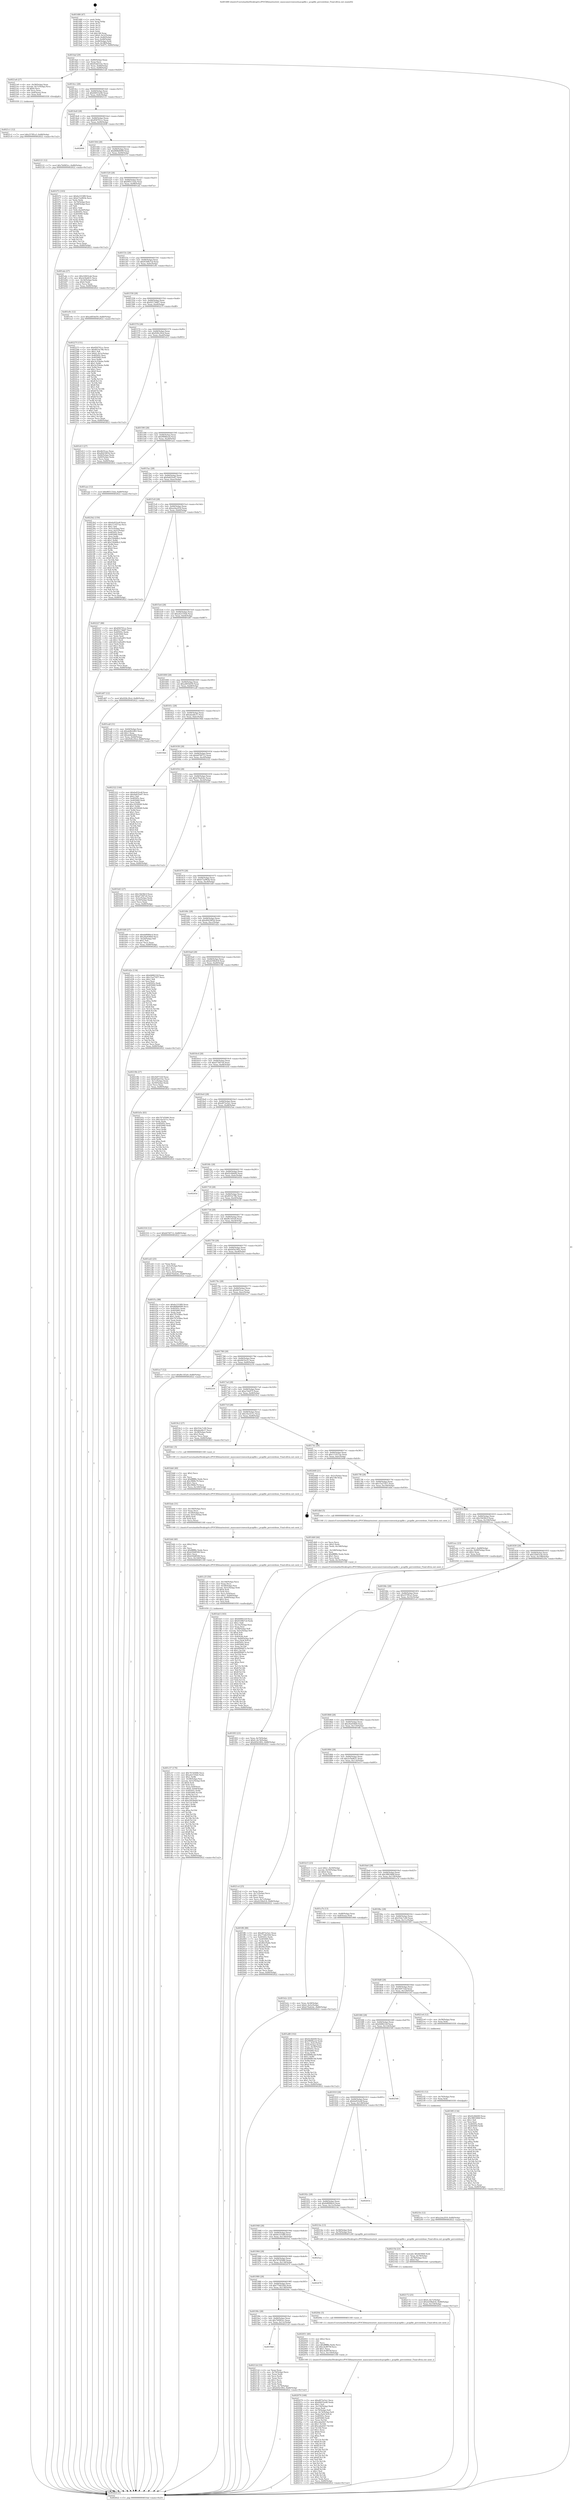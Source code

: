 digraph "0x401480" {
  label = "0x401480 (/mnt/c/Users/mathe/Desktop/tcc/POCII/binaries/extr_masscansrcrawsock-pcapfile.c_pcapfile_percentdone_Final-ollvm.out::main(0))"
  labelloc = "t"
  node[shape=record]

  Entry [label="",width=0.3,height=0.3,shape=circle,fillcolor=black,style=filled]
  "0x4014af" [label="{
     0x4014af [29]\l
     | [instrs]\l
     &nbsp;&nbsp;0x4014af \<+3\>: mov -0x80(%rbp),%eax\l
     &nbsp;&nbsp;0x4014b2 \<+2\>: mov %eax,%ecx\l
     &nbsp;&nbsp;0x4014b4 \<+6\>: sub $0x83dd31bc,%ecx\l
     &nbsp;&nbsp;0x4014ba \<+6\>: mov %eax,-0x84(%rbp)\l
     &nbsp;&nbsp;0x4014c0 \<+6\>: mov %ecx,-0x88(%rbp)\l
     &nbsp;&nbsp;0x4014c6 \<+6\>: je 00000000004021a6 \<main+0xd26\>\l
  }"]
  "0x4021a6" [label="{
     0x4021a6 [27]\l
     | [instrs]\l
     &nbsp;&nbsp;0x4021a6 \<+4\>: mov -0x58(%rbp),%rax\l
     &nbsp;&nbsp;0x4021aa \<+4\>: movslq -0x7c(%rbp),%rcx\l
     &nbsp;&nbsp;0x4021ae \<+4\>: shl $0x4,%rcx\l
     &nbsp;&nbsp;0x4021b2 \<+3\>: add %rcx,%rax\l
     &nbsp;&nbsp;0x4021b5 \<+4\>: mov 0x8(%rax),%rax\l
     &nbsp;&nbsp;0x4021b9 \<+3\>: mov %rax,%rdi\l
     &nbsp;&nbsp;0x4021bc \<+5\>: call 0000000000401030 \<free@plt\>\l
     | [calls]\l
     &nbsp;&nbsp;0x401030 \{1\} (unknown)\l
  }"]
  "0x4014cc" [label="{
     0x4014cc [28]\l
     | [instrs]\l
     &nbsp;&nbsp;0x4014cc \<+5\>: jmp 00000000004014d1 \<main+0x51\>\l
     &nbsp;&nbsp;0x4014d1 \<+6\>: mov -0x84(%rbp),%eax\l
     &nbsp;&nbsp;0x4014d7 \<+5\>: sub $0x84933e46,%eax\l
     &nbsp;&nbsp;0x4014dc \<+6\>: mov %eax,-0x8c(%rbp)\l
     &nbsp;&nbsp;0x4014e2 \<+6\>: je 0000000000402121 \<main+0xca1\>\l
  }"]
  Exit [label="",width=0.3,height=0.3,shape=circle,fillcolor=black,style=filled,peripheries=2]
  "0x402121" [label="{
     0x402121 [12]\l
     | [instrs]\l
     &nbsp;&nbsp;0x402121 \<+7\>: movl $0x7b09f3cc,-0x80(%rbp)\l
     &nbsp;&nbsp;0x402128 \<+5\>: jmp 0000000000402622 \<main+0x11a2\>\l
  }"]
  "0x4014e8" [label="{
     0x4014e8 [28]\l
     | [instrs]\l
     &nbsp;&nbsp;0x4014e8 \<+5\>: jmp 00000000004014ed \<main+0x6d\>\l
     &nbsp;&nbsp;0x4014ed \<+6\>: mov -0x84(%rbp),%eax\l
     &nbsp;&nbsp;0x4014f3 \<+5\>: sub $0x856701cc,%eax\l
     &nbsp;&nbsp;0x4014f8 \<+6\>: mov %eax,-0x90(%rbp)\l
     &nbsp;&nbsp;0x4014fe \<+6\>: je 0000000000402608 \<main+0x1188\>\l
  }"]
  "0x4021fe" [label="{
     0x4021fe [12]\l
     | [instrs]\l
     &nbsp;&nbsp;0x4021fe \<+7\>: movl $0xa2da2f18,-0x80(%rbp)\l
     &nbsp;&nbsp;0x402205 \<+5\>: jmp 0000000000402622 \<main+0x11a2\>\l
  }"]
  "0x402608" [label="{
     0x402608\l
  }", style=dashed]
  "0x401504" [label="{
     0x401504 [28]\l
     | [instrs]\l
     &nbsp;&nbsp;0x401504 \<+5\>: jmp 0000000000401509 \<main+0x89\>\l
     &nbsp;&nbsp;0x401509 \<+6\>: mov -0x84(%rbp),%eax\l
     &nbsp;&nbsp;0x40150f \<+5\>: sub $0x868b6099,%eax\l
     &nbsp;&nbsp;0x401514 \<+6\>: mov %eax,-0x94(%rbp)\l
     &nbsp;&nbsp;0x40151a \<+6\>: je 0000000000401f72 \<main+0xaf2\>\l
  }"]
  "0x4021f2" [label="{
     0x4021f2 [12]\l
     | [instrs]\l
     &nbsp;&nbsp;0x4021f2 \<+4\>: mov -0x70(%rbp),%rax\l
     &nbsp;&nbsp;0x4021f6 \<+3\>: mov %rax,%rdi\l
     &nbsp;&nbsp;0x4021f9 \<+5\>: call 0000000000401030 \<free@plt\>\l
     | [calls]\l
     &nbsp;&nbsp;0x401030 \{1\} (unknown)\l
  }"]
  "0x401f72" [label="{
     0x401f72 [103]\l
     | [instrs]\l
     &nbsp;&nbsp;0x401f72 \<+5\>: mov $0x6e3318f9,%eax\l
     &nbsp;&nbsp;0x401f77 \<+5\>: mov $0xb72a983b,%ecx\l
     &nbsp;&nbsp;0x401f7c \<+2\>: xor %edx,%edx\l
     &nbsp;&nbsp;0x401f7e \<+3\>: mov -0x74(%rbp),%esi\l
     &nbsp;&nbsp;0x401f81 \<+3\>: cmp -0x68(%rbp),%esi\l
     &nbsp;&nbsp;0x401f84 \<+4\>: setl %dil\l
     &nbsp;&nbsp;0x401f88 \<+4\>: and $0x1,%dil\l
     &nbsp;&nbsp;0x401f8c \<+4\>: mov %dil,-0x2d(%rbp)\l
     &nbsp;&nbsp;0x401f90 \<+7\>: mov 0x40505c,%esi\l
     &nbsp;&nbsp;0x401f97 \<+8\>: mov 0x405060,%r8d\l
     &nbsp;&nbsp;0x401f9f \<+3\>: sub $0x1,%edx\l
     &nbsp;&nbsp;0x401fa2 \<+3\>: mov %esi,%r9d\l
     &nbsp;&nbsp;0x401fa5 \<+3\>: add %edx,%r9d\l
     &nbsp;&nbsp;0x401fa8 \<+4\>: imul %r9d,%esi\l
     &nbsp;&nbsp;0x401fac \<+3\>: and $0x1,%esi\l
     &nbsp;&nbsp;0x401faf \<+3\>: cmp $0x0,%esi\l
     &nbsp;&nbsp;0x401fb2 \<+4\>: sete %dil\l
     &nbsp;&nbsp;0x401fb6 \<+4\>: cmp $0xa,%r8d\l
     &nbsp;&nbsp;0x401fba \<+4\>: setl %r10b\l
     &nbsp;&nbsp;0x401fbe \<+3\>: mov %dil,%r11b\l
     &nbsp;&nbsp;0x401fc1 \<+3\>: and %r10b,%r11b\l
     &nbsp;&nbsp;0x401fc4 \<+3\>: xor %r10b,%dil\l
     &nbsp;&nbsp;0x401fc7 \<+3\>: or %dil,%r11b\l
     &nbsp;&nbsp;0x401fca \<+4\>: test $0x1,%r11b\l
     &nbsp;&nbsp;0x401fce \<+3\>: cmovne %ecx,%eax\l
     &nbsp;&nbsp;0x401fd1 \<+3\>: mov %eax,-0x80(%rbp)\l
     &nbsp;&nbsp;0x401fd4 \<+5\>: jmp 0000000000402622 \<main+0x11a2\>\l
  }"]
  "0x401520" [label="{
     0x401520 [28]\l
     | [instrs]\l
     &nbsp;&nbsp;0x401520 \<+5\>: jmp 0000000000401525 \<main+0xa5\>\l
     &nbsp;&nbsp;0x401525 \<+6\>: mov -0x84(%rbp),%eax\l
     &nbsp;&nbsp;0x40152b \<+5\>: sub $0x905133eb,%eax\l
     &nbsp;&nbsp;0x401530 \<+6\>: mov %eax,-0x98(%rbp)\l
     &nbsp;&nbsp;0x401536 \<+6\>: je 0000000000401afa \<main+0x67a\>\l
  }"]
  "0x4021c1" [label="{
     0x4021c1 [12]\l
     | [instrs]\l
     &nbsp;&nbsp;0x4021c1 \<+7\>: movl $0x257ff1a3,-0x80(%rbp)\l
     &nbsp;&nbsp;0x4021c8 \<+5\>: jmp 0000000000402622 \<main+0x11a2\>\l
  }"]
  "0x401afa" [label="{
     0x401afa [27]\l
     | [instrs]\l
     &nbsp;&nbsp;0x401afa \<+5\>: mov $0x22643cab,%eax\l
     &nbsp;&nbsp;0x401aff \<+5\>: mov $0x2e5bd631,%ecx\l
     &nbsp;&nbsp;0x401b04 \<+3\>: mov -0x34(%rbp),%edx\l
     &nbsp;&nbsp;0x401b07 \<+3\>: cmp $0x0,%edx\l
     &nbsp;&nbsp;0x401b0a \<+3\>: cmove %ecx,%eax\l
     &nbsp;&nbsp;0x401b0d \<+3\>: mov %eax,-0x80(%rbp)\l
     &nbsp;&nbsp;0x401b10 \<+5\>: jmp 0000000000402622 \<main+0x11a2\>\l
  }"]
  "0x40153c" [label="{
     0x40153c [28]\l
     | [instrs]\l
     &nbsp;&nbsp;0x40153c \<+5\>: jmp 0000000000401541 \<main+0xc1\>\l
     &nbsp;&nbsp;0x401541 \<+6\>: mov -0x84(%rbp),%eax\l
     &nbsp;&nbsp;0x401547 \<+5\>: sub $0x9149b7cd,%eax\l
     &nbsp;&nbsp;0x40154c \<+6\>: mov %eax,-0x9c(%rbp)\l
     &nbsp;&nbsp;0x401552 \<+6\>: je 0000000000401e9c \<main+0xa1c\>\l
  }"]
  "0x402172" [label="{
     0x402172 [25]\l
     | [instrs]\l
     &nbsp;&nbsp;0x402172 \<+7\>: movl $0x0,-0x7c(%rbp)\l
     &nbsp;&nbsp;0x402179 \<+7\>: movl $0xd259b418,-0x80(%rbp)\l
     &nbsp;&nbsp;0x402180 \<+6\>: mov %eax,-0x154(%rbp)\l
     &nbsp;&nbsp;0x402186 \<+5\>: jmp 0000000000402622 \<main+0x11a2\>\l
  }"]
  "0x401e9c" [label="{
     0x401e9c [12]\l
     | [instrs]\l
     &nbsp;&nbsp;0x401e9c \<+7\>: movl $0xa4854d59,-0x80(%rbp)\l
     &nbsp;&nbsp;0x401ea3 \<+5\>: jmp 0000000000402622 \<main+0x11a2\>\l
  }"]
  "0x401558" [label="{
     0x401558 [28]\l
     | [instrs]\l
     &nbsp;&nbsp;0x401558 \<+5\>: jmp 000000000040155d \<main+0xdd\>\l
     &nbsp;&nbsp;0x40155d \<+6\>: mov -0x84(%rbp),%eax\l
     &nbsp;&nbsp;0x401563 \<+5\>: sub $0x9217db87,%eax\l
     &nbsp;&nbsp;0x401568 \<+6\>: mov %eax,-0xa0(%rbp)\l
     &nbsp;&nbsp;0x40156e \<+6\>: je 000000000040227f \<main+0xdff\>\l
  }"]
  "0x40215b" [label="{
     0x40215b [23]\l
     | [instrs]\l
     &nbsp;&nbsp;0x40215b \<+10\>: movabs $0x4030b6,%rdi\l
     &nbsp;&nbsp;0x402165 \<+3\>: mov %eax,-0x78(%rbp)\l
     &nbsp;&nbsp;0x402168 \<+3\>: mov -0x78(%rbp),%esi\l
     &nbsp;&nbsp;0x40216b \<+2\>: mov $0x0,%al\l
     &nbsp;&nbsp;0x40216d \<+5\>: call 0000000000401040 \<printf@plt\>\l
     | [calls]\l
     &nbsp;&nbsp;0x401040 \{1\} (unknown)\l
  }"]
  "0x40227f" [label="{
     0x40227f [151]\l
     | [instrs]\l
     &nbsp;&nbsp;0x40227f \<+5\>: mov $0x856701cc,%eax\l
     &nbsp;&nbsp;0x402284 \<+5\>: mov $0xf653e78b,%ecx\l
     &nbsp;&nbsp;0x402289 \<+2\>: mov $0x1,%dl\l
     &nbsp;&nbsp;0x40228b \<+7\>: movl $0x0,-0x3c(%rbp)\l
     &nbsp;&nbsp;0x402292 \<+7\>: mov 0x40505c,%esi\l
     &nbsp;&nbsp;0x402299 \<+7\>: mov 0x405060,%edi\l
     &nbsp;&nbsp;0x4022a0 \<+3\>: mov %esi,%r8d\l
     &nbsp;&nbsp;0x4022a3 \<+7\>: add $0x3e354ebe,%r8d\l
     &nbsp;&nbsp;0x4022aa \<+4\>: sub $0x1,%r8d\l
     &nbsp;&nbsp;0x4022ae \<+7\>: sub $0x3e354ebe,%r8d\l
     &nbsp;&nbsp;0x4022b5 \<+4\>: imul %r8d,%esi\l
     &nbsp;&nbsp;0x4022b9 \<+3\>: and $0x1,%esi\l
     &nbsp;&nbsp;0x4022bc \<+3\>: cmp $0x0,%esi\l
     &nbsp;&nbsp;0x4022bf \<+4\>: sete %r9b\l
     &nbsp;&nbsp;0x4022c3 \<+3\>: cmp $0xa,%edi\l
     &nbsp;&nbsp;0x4022c6 \<+4\>: setl %r10b\l
     &nbsp;&nbsp;0x4022ca \<+3\>: mov %r9b,%r11b\l
     &nbsp;&nbsp;0x4022cd \<+4\>: xor $0xff,%r11b\l
     &nbsp;&nbsp;0x4022d1 \<+3\>: mov %r10b,%bl\l
     &nbsp;&nbsp;0x4022d4 \<+3\>: xor $0xff,%bl\l
     &nbsp;&nbsp;0x4022d7 \<+3\>: xor $0x1,%dl\l
     &nbsp;&nbsp;0x4022da \<+3\>: mov %r11b,%r14b\l
     &nbsp;&nbsp;0x4022dd \<+4\>: and $0xff,%r14b\l
     &nbsp;&nbsp;0x4022e1 \<+3\>: and %dl,%r9b\l
     &nbsp;&nbsp;0x4022e4 \<+3\>: mov %bl,%r15b\l
     &nbsp;&nbsp;0x4022e7 \<+4\>: and $0xff,%r15b\l
     &nbsp;&nbsp;0x4022eb \<+3\>: and %dl,%r10b\l
     &nbsp;&nbsp;0x4022ee \<+3\>: or %r9b,%r14b\l
     &nbsp;&nbsp;0x4022f1 \<+3\>: or %r10b,%r15b\l
     &nbsp;&nbsp;0x4022f4 \<+3\>: xor %r15b,%r14b\l
     &nbsp;&nbsp;0x4022f7 \<+3\>: or %bl,%r11b\l
     &nbsp;&nbsp;0x4022fa \<+4\>: xor $0xff,%r11b\l
     &nbsp;&nbsp;0x4022fe \<+3\>: or $0x1,%dl\l
     &nbsp;&nbsp;0x402301 \<+3\>: and %dl,%r11b\l
     &nbsp;&nbsp;0x402304 \<+3\>: or %r11b,%r14b\l
     &nbsp;&nbsp;0x402307 \<+4\>: test $0x1,%r14b\l
     &nbsp;&nbsp;0x40230b \<+3\>: cmovne %ecx,%eax\l
     &nbsp;&nbsp;0x40230e \<+3\>: mov %eax,-0x80(%rbp)\l
     &nbsp;&nbsp;0x402311 \<+5\>: jmp 0000000000402622 \<main+0x11a2\>\l
  }"]
  "0x401574" [label="{
     0x401574 [28]\l
     | [instrs]\l
     &nbsp;&nbsp;0x401574 \<+5\>: jmp 0000000000401579 \<main+0xf9\>\l
     &nbsp;&nbsp;0x401579 \<+6\>: mov -0x84(%rbp),%eax\l
     &nbsp;&nbsp;0x40157f \<+5\>: sub $0x928c29cd,%eax\l
     &nbsp;&nbsp;0x401584 \<+6\>: mov %eax,-0xa4(%rbp)\l
     &nbsp;&nbsp;0x40158a \<+6\>: je 0000000000401d13 \<main+0x893\>\l
  }"]
  "0x4019b8" [label="{
     0x4019b8\l
  }", style=dashed]
  "0x401d13" [label="{
     0x401d13 [27]\l
     | [instrs]\l
     &nbsp;&nbsp;0x401d13 \<+5\>: mov $0x4b55cac,%eax\l
     &nbsp;&nbsp;0x401d18 \<+5\>: mov $0xd0d1865d,%ecx\l
     &nbsp;&nbsp;0x401d1d \<+3\>: mov -0x64(%rbp),%edx\l
     &nbsp;&nbsp;0x401d20 \<+3\>: cmp -0x60(%rbp),%edx\l
     &nbsp;&nbsp;0x401d23 \<+3\>: cmovl %ecx,%eax\l
     &nbsp;&nbsp;0x401d26 \<+3\>: mov %eax,-0x80(%rbp)\l
     &nbsp;&nbsp;0x401d29 \<+5\>: jmp 0000000000402622 \<main+0x11a2\>\l
  }"]
  "0x401590" [label="{
     0x401590 [28]\l
     | [instrs]\l
     &nbsp;&nbsp;0x401590 \<+5\>: jmp 0000000000401595 \<main+0x115\>\l
     &nbsp;&nbsp;0x401595 \<+6\>: mov -0x84(%rbp),%eax\l
     &nbsp;&nbsp;0x40159b \<+5\>: sub $0x990fbee4,%eax\l
     &nbsp;&nbsp;0x4015a0 \<+6\>: mov %eax,-0xa8(%rbp)\l
     &nbsp;&nbsp;0x4015a6 \<+6\>: je 0000000000401aee \<main+0x66e\>\l
  }"]
  "0x40212d" [label="{
     0x40212d [33]\l
     | [instrs]\l
     &nbsp;&nbsp;0x40212d \<+2\>: xor %eax,%eax\l
     &nbsp;&nbsp;0x40212f \<+3\>: mov -0x74(%rbp),%ecx\l
     &nbsp;&nbsp;0x402132 \<+2\>: mov %eax,%edx\l
     &nbsp;&nbsp;0x402134 \<+2\>: sub %ecx,%edx\l
     &nbsp;&nbsp;0x402136 \<+2\>: mov %eax,%ecx\l
     &nbsp;&nbsp;0x402138 \<+3\>: sub $0x1,%ecx\l
     &nbsp;&nbsp;0x40213b \<+2\>: add %ecx,%edx\l
     &nbsp;&nbsp;0x40213d \<+2\>: sub %edx,%eax\l
     &nbsp;&nbsp;0x40213f \<+3\>: mov %eax,-0x74(%rbp)\l
     &nbsp;&nbsp;0x402142 \<+7\>: movl $0xfd5b1802,-0x80(%rbp)\l
     &nbsp;&nbsp;0x402149 \<+5\>: jmp 0000000000402622 \<main+0x11a2\>\l
  }"]
  "0x401aee" [label="{
     0x401aee [12]\l
     | [instrs]\l
     &nbsp;&nbsp;0x401aee \<+7\>: movl $0x905133eb,-0x80(%rbp)\l
     &nbsp;&nbsp;0x401af5 \<+5\>: jmp 0000000000402622 \<main+0x11a2\>\l
  }"]
  "0x4015ac" [label="{
     0x4015ac [28]\l
     | [instrs]\l
     &nbsp;&nbsp;0x4015ac \<+5\>: jmp 00000000004015b1 \<main+0x131\>\l
     &nbsp;&nbsp;0x4015b1 \<+6\>: mov -0x84(%rbp),%eax\l
     &nbsp;&nbsp;0x4015b7 \<+5\>: sub $0x9a835e87,%eax\l
     &nbsp;&nbsp;0x4015bc \<+6\>: mov %eax,-0xac(%rbp)\l
     &nbsp;&nbsp;0x4015c2 \<+6\>: je 00000000004023b2 \<main+0xf32\>\l
  }"]
  "0x402079" [label="{
     0x402079 [168]\l
     | [instrs]\l
     &nbsp;&nbsp;0x402079 \<+5\>: mov $0xd972e5a1,%ecx\l
     &nbsp;&nbsp;0x40207e \<+5\>: mov $0x84933e46,%edx\l
     &nbsp;&nbsp;0x402083 \<+3\>: mov $0x1,%sil\l
     &nbsp;&nbsp;0x402086 \<+6\>: mov -0x150(%rbp),%edi\l
     &nbsp;&nbsp;0x40208c \<+3\>: imul %eax,%edi\l
     &nbsp;&nbsp;0x40208f \<+4\>: mov -0x70(%rbp),%r8\l
     &nbsp;&nbsp;0x402093 \<+4\>: movslq -0x74(%rbp),%r9\l
     &nbsp;&nbsp;0x402097 \<+4\>: mov %edi,(%r8,%r9,4)\l
     &nbsp;&nbsp;0x40209b \<+7\>: mov 0x40505c,%eax\l
     &nbsp;&nbsp;0x4020a2 \<+7\>: mov 0x405060,%edi\l
     &nbsp;&nbsp;0x4020a9 \<+3\>: mov %eax,%r10d\l
     &nbsp;&nbsp;0x4020ac \<+7\>: sub $0xcabaf2b7,%r10d\l
     &nbsp;&nbsp;0x4020b3 \<+4\>: sub $0x1,%r10d\l
     &nbsp;&nbsp;0x4020b7 \<+7\>: add $0xcabaf2b7,%r10d\l
     &nbsp;&nbsp;0x4020be \<+4\>: imul %r10d,%eax\l
     &nbsp;&nbsp;0x4020c2 \<+3\>: and $0x1,%eax\l
     &nbsp;&nbsp;0x4020c5 \<+3\>: cmp $0x0,%eax\l
     &nbsp;&nbsp;0x4020c8 \<+4\>: sete %r11b\l
     &nbsp;&nbsp;0x4020cc \<+3\>: cmp $0xa,%edi\l
     &nbsp;&nbsp;0x4020cf \<+3\>: setl %bl\l
     &nbsp;&nbsp;0x4020d2 \<+3\>: mov %r11b,%r14b\l
     &nbsp;&nbsp;0x4020d5 \<+4\>: xor $0xff,%r14b\l
     &nbsp;&nbsp;0x4020d9 \<+3\>: mov %bl,%r15b\l
     &nbsp;&nbsp;0x4020dc \<+4\>: xor $0xff,%r15b\l
     &nbsp;&nbsp;0x4020e0 \<+4\>: xor $0x1,%sil\l
     &nbsp;&nbsp;0x4020e4 \<+3\>: mov %r14b,%r12b\l
     &nbsp;&nbsp;0x4020e7 \<+4\>: and $0xff,%r12b\l
     &nbsp;&nbsp;0x4020eb \<+3\>: and %sil,%r11b\l
     &nbsp;&nbsp;0x4020ee \<+3\>: mov %r15b,%r13b\l
     &nbsp;&nbsp;0x4020f1 \<+4\>: and $0xff,%r13b\l
     &nbsp;&nbsp;0x4020f5 \<+3\>: and %sil,%bl\l
     &nbsp;&nbsp;0x4020f8 \<+3\>: or %r11b,%r12b\l
     &nbsp;&nbsp;0x4020fb \<+3\>: or %bl,%r13b\l
     &nbsp;&nbsp;0x4020fe \<+3\>: xor %r13b,%r12b\l
     &nbsp;&nbsp;0x402101 \<+3\>: or %r15b,%r14b\l
     &nbsp;&nbsp;0x402104 \<+4\>: xor $0xff,%r14b\l
     &nbsp;&nbsp;0x402108 \<+4\>: or $0x1,%sil\l
     &nbsp;&nbsp;0x40210c \<+3\>: and %sil,%r14b\l
     &nbsp;&nbsp;0x40210f \<+3\>: or %r14b,%r12b\l
     &nbsp;&nbsp;0x402112 \<+4\>: test $0x1,%r12b\l
     &nbsp;&nbsp;0x402116 \<+3\>: cmovne %edx,%ecx\l
     &nbsp;&nbsp;0x402119 \<+3\>: mov %ecx,-0x80(%rbp)\l
     &nbsp;&nbsp;0x40211c \<+5\>: jmp 0000000000402622 \<main+0x11a2\>\l
  }"]
  "0x4023b2" [label="{
     0x4023b2 [150]\l
     | [instrs]\l
     &nbsp;&nbsp;0x4023b2 \<+5\>: mov $0x6a932e4f,%eax\l
     &nbsp;&nbsp;0x4023b7 \<+5\>: mov $0x111937aa,%ecx\l
     &nbsp;&nbsp;0x4023bc \<+2\>: mov $0x1,%dl\l
     &nbsp;&nbsp;0x4023be \<+3\>: mov -0x3c(%rbp),%esi\l
     &nbsp;&nbsp;0x4023c1 \<+3\>: mov %esi,-0x2c(%rbp)\l
     &nbsp;&nbsp;0x4023c4 \<+7\>: mov 0x40505c,%esi\l
     &nbsp;&nbsp;0x4023cb \<+7\>: mov 0x405060,%edi\l
     &nbsp;&nbsp;0x4023d2 \<+3\>: mov %esi,%r8d\l
     &nbsp;&nbsp;0x4023d5 \<+7\>: sub $0x330d68c2,%r8d\l
     &nbsp;&nbsp;0x4023dc \<+4\>: sub $0x1,%r8d\l
     &nbsp;&nbsp;0x4023e0 \<+7\>: add $0x330d68c2,%r8d\l
     &nbsp;&nbsp;0x4023e7 \<+4\>: imul %r8d,%esi\l
     &nbsp;&nbsp;0x4023eb \<+3\>: and $0x1,%esi\l
     &nbsp;&nbsp;0x4023ee \<+3\>: cmp $0x0,%esi\l
     &nbsp;&nbsp;0x4023f1 \<+4\>: sete %r9b\l
     &nbsp;&nbsp;0x4023f5 \<+3\>: cmp $0xa,%edi\l
     &nbsp;&nbsp;0x4023f8 \<+4\>: setl %r10b\l
     &nbsp;&nbsp;0x4023fc \<+3\>: mov %r9b,%r11b\l
     &nbsp;&nbsp;0x4023ff \<+4\>: xor $0xff,%r11b\l
     &nbsp;&nbsp;0x402403 \<+3\>: mov %r10b,%bl\l
     &nbsp;&nbsp;0x402406 \<+3\>: xor $0xff,%bl\l
     &nbsp;&nbsp;0x402409 \<+3\>: xor $0x0,%dl\l
     &nbsp;&nbsp;0x40240c \<+3\>: mov %r11b,%r14b\l
     &nbsp;&nbsp;0x40240f \<+4\>: and $0x0,%r14b\l
     &nbsp;&nbsp;0x402413 \<+3\>: and %dl,%r9b\l
     &nbsp;&nbsp;0x402416 \<+3\>: mov %bl,%r15b\l
     &nbsp;&nbsp;0x402419 \<+4\>: and $0x0,%r15b\l
     &nbsp;&nbsp;0x40241d \<+3\>: and %dl,%r10b\l
     &nbsp;&nbsp;0x402420 \<+3\>: or %r9b,%r14b\l
     &nbsp;&nbsp;0x402423 \<+3\>: or %r10b,%r15b\l
     &nbsp;&nbsp;0x402426 \<+3\>: xor %r15b,%r14b\l
     &nbsp;&nbsp;0x402429 \<+3\>: or %bl,%r11b\l
     &nbsp;&nbsp;0x40242c \<+4\>: xor $0xff,%r11b\l
     &nbsp;&nbsp;0x402430 \<+3\>: or $0x0,%dl\l
     &nbsp;&nbsp;0x402433 \<+3\>: and %dl,%r11b\l
     &nbsp;&nbsp;0x402436 \<+3\>: or %r11b,%r14b\l
     &nbsp;&nbsp;0x402439 \<+4\>: test $0x1,%r14b\l
     &nbsp;&nbsp;0x40243d \<+3\>: cmovne %ecx,%eax\l
     &nbsp;&nbsp;0x402440 \<+3\>: mov %eax,-0x80(%rbp)\l
     &nbsp;&nbsp;0x402443 \<+5\>: jmp 0000000000402622 \<main+0x11a2\>\l
  }"]
  "0x4015c8" [label="{
     0x4015c8 [28]\l
     | [instrs]\l
     &nbsp;&nbsp;0x4015c8 \<+5\>: jmp 00000000004015cd \<main+0x14d\>\l
     &nbsp;&nbsp;0x4015cd \<+6\>: mov -0x84(%rbp),%eax\l
     &nbsp;&nbsp;0x4015d3 \<+5\>: sub $0xa2da2f18,%eax\l
     &nbsp;&nbsp;0x4015d8 \<+6\>: mov %eax,-0xb0(%rbp)\l
     &nbsp;&nbsp;0x4015de \<+6\>: je 0000000000402227 \<main+0xda7\>\l
  }"]
  "0x402051" [label="{
     0x402051 [40]\l
     | [instrs]\l
     &nbsp;&nbsp;0x402051 \<+5\>: mov $0x2,%ecx\l
     &nbsp;&nbsp;0x402056 \<+1\>: cltd\l
     &nbsp;&nbsp;0x402057 \<+2\>: idiv %ecx\l
     &nbsp;&nbsp;0x402059 \<+6\>: imul $0xfffffffe,%edx,%ecx\l
     &nbsp;&nbsp;0x40205f \<+6\>: add $0xc4c8970f,%ecx\l
     &nbsp;&nbsp;0x402065 \<+3\>: add $0x1,%ecx\l
     &nbsp;&nbsp;0x402068 \<+6\>: sub $0xc4c8970f,%ecx\l
     &nbsp;&nbsp;0x40206e \<+6\>: mov %ecx,-0x150(%rbp)\l
     &nbsp;&nbsp;0x402074 \<+5\>: call 0000000000401160 \<next_i\>\l
     | [calls]\l
     &nbsp;&nbsp;0x401160 \{1\} (/mnt/c/Users/mathe/Desktop/tcc/POCII/binaries/extr_masscansrcrawsock-pcapfile.c_pcapfile_percentdone_Final-ollvm.out::next_i)\l
  }"]
  "0x402227" [label="{
     0x402227 [88]\l
     | [instrs]\l
     &nbsp;&nbsp;0x402227 \<+5\>: mov $0x856701cc,%eax\l
     &nbsp;&nbsp;0x40222c \<+5\>: mov $0x9217db87,%ecx\l
     &nbsp;&nbsp;0x402231 \<+7\>: mov 0x40505c,%edx\l
     &nbsp;&nbsp;0x402238 \<+7\>: mov 0x405060,%esi\l
     &nbsp;&nbsp;0x40223f \<+2\>: mov %edx,%edi\l
     &nbsp;&nbsp;0x402241 \<+6\>: sub $0x1ea6ad03,%edi\l
     &nbsp;&nbsp;0x402247 \<+3\>: sub $0x1,%edi\l
     &nbsp;&nbsp;0x40224a \<+6\>: add $0x1ea6ad03,%edi\l
     &nbsp;&nbsp;0x402250 \<+3\>: imul %edi,%edx\l
     &nbsp;&nbsp;0x402253 \<+3\>: and $0x1,%edx\l
     &nbsp;&nbsp;0x402256 \<+3\>: cmp $0x0,%edx\l
     &nbsp;&nbsp;0x402259 \<+4\>: sete %r8b\l
     &nbsp;&nbsp;0x40225d \<+3\>: cmp $0xa,%esi\l
     &nbsp;&nbsp;0x402260 \<+4\>: setl %r9b\l
     &nbsp;&nbsp;0x402264 \<+3\>: mov %r8b,%r10b\l
     &nbsp;&nbsp;0x402267 \<+3\>: and %r9b,%r10b\l
     &nbsp;&nbsp;0x40226a \<+3\>: xor %r9b,%r8b\l
     &nbsp;&nbsp;0x40226d \<+3\>: or %r8b,%r10b\l
     &nbsp;&nbsp;0x402270 \<+4\>: test $0x1,%r10b\l
     &nbsp;&nbsp;0x402274 \<+3\>: cmovne %ecx,%eax\l
     &nbsp;&nbsp;0x402277 \<+3\>: mov %eax,-0x80(%rbp)\l
     &nbsp;&nbsp;0x40227a \<+5\>: jmp 0000000000402622 \<main+0x11a2\>\l
  }"]
  "0x4015e4" [label="{
     0x4015e4 [28]\l
     | [instrs]\l
     &nbsp;&nbsp;0x4015e4 \<+5\>: jmp 00000000004015e9 \<main+0x169\>\l
     &nbsp;&nbsp;0x4015e9 \<+6\>: mov -0x84(%rbp),%eax\l
     &nbsp;&nbsp;0x4015ef \<+5\>: sub $0xa42155b4,%eax\l
     &nbsp;&nbsp;0x4015f4 \<+6\>: mov %eax,-0xb4(%rbp)\l
     &nbsp;&nbsp;0x4015fa \<+6\>: je 0000000000401d07 \<main+0x887\>\l
  }"]
  "0x40199c" [label="{
     0x40199c [28]\l
     | [instrs]\l
     &nbsp;&nbsp;0x40199c \<+5\>: jmp 00000000004019a1 \<main+0x521\>\l
     &nbsp;&nbsp;0x4019a1 \<+6\>: mov -0x84(%rbp),%eax\l
     &nbsp;&nbsp;0x4019a7 \<+5\>: sub $0x7b09f3cc,%eax\l
     &nbsp;&nbsp;0x4019ac \<+6\>: mov %eax,-0x13c(%rbp)\l
     &nbsp;&nbsp;0x4019b2 \<+6\>: je 000000000040212d \<main+0xcad\>\l
  }"]
  "0x401d07" [label="{
     0x401d07 [12]\l
     | [instrs]\l
     &nbsp;&nbsp;0x401d07 \<+7\>: movl $0x928c29cd,-0x80(%rbp)\l
     &nbsp;&nbsp;0x401d0e \<+5\>: jmp 0000000000402622 \<main+0x11a2\>\l
  }"]
  "0x401600" [label="{
     0x401600 [28]\l
     | [instrs]\l
     &nbsp;&nbsp;0x401600 \<+5\>: jmp 0000000000401605 \<main+0x185\>\l
     &nbsp;&nbsp;0x401605 \<+6\>: mov -0x84(%rbp),%eax\l
     &nbsp;&nbsp;0x40160b \<+5\>: sub $0xa4854d59,%eax\l
     &nbsp;&nbsp;0x401610 \<+6\>: mov %eax,-0xb8(%rbp)\l
     &nbsp;&nbsp;0x401616 \<+6\>: je 0000000000401ea8 \<main+0xa28\>\l
  }"]
  "0x40204c" [label="{
     0x40204c [5]\l
     | [instrs]\l
     &nbsp;&nbsp;0x40204c \<+5\>: call 0000000000401160 \<next_i\>\l
     | [calls]\l
     &nbsp;&nbsp;0x401160 \{1\} (/mnt/c/Users/mathe/Desktop/tcc/POCII/binaries/extr_masscansrcrawsock-pcapfile.c_pcapfile_percentdone_Final-ollvm.out::next_i)\l
  }"]
  "0x401ea8" [label="{
     0x401ea8 [31]\l
     | [instrs]\l
     &nbsp;&nbsp;0x401ea8 \<+3\>: mov -0x64(%rbp),%eax\l
     &nbsp;&nbsp;0x401eab \<+5\>: sub $0xab4b2d62,%eax\l
     &nbsp;&nbsp;0x401eb0 \<+3\>: add $0x1,%eax\l
     &nbsp;&nbsp;0x401eb3 \<+5\>: add $0xab4b2d62,%eax\l
     &nbsp;&nbsp;0x401eb8 \<+3\>: mov %eax,-0x64(%rbp)\l
     &nbsp;&nbsp;0x401ebb \<+7\>: movl $0x928c29cd,-0x80(%rbp)\l
     &nbsp;&nbsp;0x401ec2 \<+5\>: jmp 0000000000402622 \<main+0x11a2\>\l
  }"]
  "0x40161c" [label="{
     0x40161c [28]\l
     | [instrs]\l
     &nbsp;&nbsp;0x40161c \<+5\>: jmp 0000000000401621 \<main+0x1a1\>\l
     &nbsp;&nbsp;0x401621 \<+6\>: mov -0x84(%rbp),%eax\l
     &nbsp;&nbsp;0x401627 \<+5\>: sub $0xabedfe37,%eax\l
     &nbsp;&nbsp;0x40162c \<+6\>: mov %eax,-0xbc(%rbp)\l
     &nbsp;&nbsp;0x401632 \<+6\>: je 00000000004019dd \<main+0x55d\>\l
  }"]
  "0x401980" [label="{
     0x401980 [28]\l
     | [instrs]\l
     &nbsp;&nbsp;0x401980 \<+5\>: jmp 0000000000401985 \<main+0x505\>\l
     &nbsp;&nbsp;0x401985 \<+6\>: mov -0x84(%rbp),%eax\l
     &nbsp;&nbsp;0x40198b \<+5\>: sub $0x77d42504,%eax\l
     &nbsp;&nbsp;0x401990 \<+6\>: mov %eax,-0x138(%rbp)\l
     &nbsp;&nbsp;0x401996 \<+6\>: je 000000000040204c \<main+0xbcc\>\l
  }"]
  "0x4019dd" [label="{
     0x4019dd\l
  }", style=dashed]
  "0x401638" [label="{
     0x401638 [28]\l
     | [instrs]\l
     &nbsp;&nbsp;0x401638 \<+5\>: jmp 000000000040163d \<main+0x1bd\>\l
     &nbsp;&nbsp;0x40163d \<+6\>: mov -0x84(%rbp),%eax\l
     &nbsp;&nbsp;0x401643 \<+5\>: sub $0xb076f712,%eax\l
     &nbsp;&nbsp;0x401648 \<+6\>: mov %eax,-0xc0(%rbp)\l
     &nbsp;&nbsp;0x40164e \<+6\>: je 0000000000402322 \<main+0xea2\>\l
  }"]
  "0x402479" [label="{
     0x402479\l
  }", style=dashed]
  "0x402322" [label="{
     0x402322 [144]\l
     | [instrs]\l
     &nbsp;&nbsp;0x402322 \<+5\>: mov $0x6a932e4f,%eax\l
     &nbsp;&nbsp;0x402327 \<+5\>: mov $0x9a835e87,%ecx\l
     &nbsp;&nbsp;0x40232c \<+2\>: mov $0x1,%dl\l
     &nbsp;&nbsp;0x40232e \<+7\>: mov 0x40505c,%esi\l
     &nbsp;&nbsp;0x402335 \<+7\>: mov 0x405060,%edi\l
     &nbsp;&nbsp;0x40233c \<+3\>: mov %esi,%r8d\l
     &nbsp;&nbsp;0x40233f \<+7\>: add $0xc2030049,%r8d\l
     &nbsp;&nbsp;0x402346 \<+4\>: sub $0x1,%r8d\l
     &nbsp;&nbsp;0x40234a \<+7\>: sub $0xc2030049,%r8d\l
     &nbsp;&nbsp;0x402351 \<+4\>: imul %r8d,%esi\l
     &nbsp;&nbsp;0x402355 \<+3\>: and $0x1,%esi\l
     &nbsp;&nbsp;0x402358 \<+3\>: cmp $0x0,%esi\l
     &nbsp;&nbsp;0x40235b \<+4\>: sete %r9b\l
     &nbsp;&nbsp;0x40235f \<+3\>: cmp $0xa,%edi\l
     &nbsp;&nbsp;0x402362 \<+4\>: setl %r10b\l
     &nbsp;&nbsp;0x402366 \<+3\>: mov %r9b,%r11b\l
     &nbsp;&nbsp;0x402369 \<+4\>: xor $0xff,%r11b\l
     &nbsp;&nbsp;0x40236d \<+3\>: mov %r10b,%bl\l
     &nbsp;&nbsp;0x402370 \<+3\>: xor $0xff,%bl\l
     &nbsp;&nbsp;0x402373 \<+3\>: xor $0x0,%dl\l
     &nbsp;&nbsp;0x402376 \<+3\>: mov %r11b,%r14b\l
     &nbsp;&nbsp;0x402379 \<+4\>: and $0x0,%r14b\l
     &nbsp;&nbsp;0x40237d \<+3\>: and %dl,%r9b\l
     &nbsp;&nbsp;0x402380 \<+3\>: mov %bl,%r15b\l
     &nbsp;&nbsp;0x402383 \<+4\>: and $0x0,%r15b\l
     &nbsp;&nbsp;0x402387 \<+3\>: and %dl,%r10b\l
     &nbsp;&nbsp;0x40238a \<+3\>: or %r9b,%r14b\l
     &nbsp;&nbsp;0x40238d \<+3\>: or %r10b,%r15b\l
     &nbsp;&nbsp;0x402390 \<+3\>: xor %r15b,%r14b\l
     &nbsp;&nbsp;0x402393 \<+3\>: or %bl,%r11b\l
     &nbsp;&nbsp;0x402396 \<+4\>: xor $0xff,%r11b\l
     &nbsp;&nbsp;0x40239a \<+3\>: or $0x0,%dl\l
     &nbsp;&nbsp;0x40239d \<+3\>: and %dl,%r11b\l
     &nbsp;&nbsp;0x4023a0 \<+3\>: or %r11b,%r14b\l
     &nbsp;&nbsp;0x4023a3 \<+4\>: test $0x1,%r14b\l
     &nbsp;&nbsp;0x4023a7 \<+3\>: cmovne %ecx,%eax\l
     &nbsp;&nbsp;0x4023aa \<+3\>: mov %eax,-0x80(%rbp)\l
     &nbsp;&nbsp;0x4023ad \<+5\>: jmp 0000000000402622 \<main+0x11a2\>\l
  }"]
  "0x401654" [label="{
     0x401654 [28]\l
     | [instrs]\l
     &nbsp;&nbsp;0x401654 \<+5\>: jmp 0000000000401659 \<main+0x1d9\>\l
     &nbsp;&nbsp;0x401659 \<+6\>: mov -0x84(%rbp),%eax\l
     &nbsp;&nbsp;0x40165f \<+5\>: sub $0xb70a42dc,%eax\l
     &nbsp;&nbsp;0x401664 \<+6\>: mov %eax,-0xc4(%rbp)\l
     &nbsp;&nbsp;0x40166a \<+6\>: je 0000000000401b43 \<main+0x6c3\>\l
  }"]
  "0x401964" [label="{
     0x401964 [28]\l
     | [instrs]\l
     &nbsp;&nbsp;0x401964 \<+5\>: jmp 0000000000401969 \<main+0x4e9\>\l
     &nbsp;&nbsp;0x401969 \<+6\>: mov -0x84(%rbp),%eax\l
     &nbsp;&nbsp;0x40196f \<+5\>: sub $0x767d5946,%eax\l
     &nbsp;&nbsp;0x401974 \<+6\>: mov %eax,-0x134(%rbp)\l
     &nbsp;&nbsp;0x40197a \<+6\>: je 0000000000402479 \<main+0xff9\>\l
  }"]
  "0x401b43" [label="{
     0x401b43 [27]\l
     | [instrs]\l
     &nbsp;&nbsp;0x401b43 \<+5\>: mov $0x19d3fb1f,%eax\l
     &nbsp;&nbsp;0x401b48 \<+5\>: mov $0xd73f47e6,%ecx\l
     &nbsp;&nbsp;0x401b4d \<+3\>: mov -0x5c(%rbp),%edx\l
     &nbsp;&nbsp;0x401b50 \<+3\>: cmp -0x50(%rbp),%edx\l
     &nbsp;&nbsp;0x401b53 \<+3\>: cmovl %ecx,%eax\l
     &nbsp;&nbsp;0x401b56 \<+3\>: mov %eax,-0x80(%rbp)\l
     &nbsp;&nbsp;0x401b59 \<+5\>: jmp 0000000000402622 \<main+0x11a2\>\l
  }"]
  "0x401670" [label="{
     0x401670 [28]\l
     | [instrs]\l
     &nbsp;&nbsp;0x401670 \<+5\>: jmp 0000000000401675 \<main+0x1f5\>\l
     &nbsp;&nbsp;0x401675 \<+6\>: mov -0x84(%rbp),%eax\l
     &nbsp;&nbsp;0x40167b \<+5\>: sub $0xb72a983b,%eax\l
     &nbsp;&nbsp;0x401680 \<+6\>: mov %eax,-0xc8(%rbp)\l
     &nbsp;&nbsp;0x401686 \<+6\>: je 0000000000401fd9 \<main+0xb59\>\l
  }"]
  "0x4025a2" [label="{
     0x4025a2\l
  }", style=dashed]
  "0x401fd9" [label="{
     0x401fd9 [27]\l
     | [instrs]\l
     &nbsp;&nbsp;0x401fd9 \<+5\>: mov $0x6d8984c4,%eax\l
     &nbsp;&nbsp;0x401fde \<+5\>: mov $0x26a936b9,%ecx\l
     &nbsp;&nbsp;0x401fe3 \<+3\>: mov -0x2d(%rbp),%dl\l
     &nbsp;&nbsp;0x401fe6 \<+3\>: test $0x1,%dl\l
     &nbsp;&nbsp;0x401fe9 \<+3\>: cmovne %ecx,%eax\l
     &nbsp;&nbsp;0x401fec \<+3\>: mov %eax,-0x80(%rbp)\l
     &nbsp;&nbsp;0x401fef \<+5\>: jmp 0000000000402622 \<main+0x11a2\>\l
  }"]
  "0x40168c" [label="{
     0x40168c [28]\l
     | [instrs]\l
     &nbsp;&nbsp;0x40168c \<+5\>: jmp 0000000000401691 \<main+0x211\>\l
     &nbsp;&nbsp;0x401691 \<+6\>: mov -0x84(%rbp),%eax\l
     &nbsp;&nbsp;0x401697 \<+5\>: sub $0xd0d1865d,%eax\l
     &nbsp;&nbsp;0x40169c \<+6\>: mov %eax,-0xcc(%rbp)\l
     &nbsp;&nbsp;0x4016a2 \<+6\>: je 0000000000401d2e \<main+0x8ae\>\l
  }"]
  "0x401948" [label="{
     0x401948 [28]\l
     | [instrs]\l
     &nbsp;&nbsp;0x401948 \<+5\>: jmp 000000000040194d \<main+0x4cd\>\l
     &nbsp;&nbsp;0x40194d \<+6\>: mov -0x84(%rbp),%eax\l
     &nbsp;&nbsp;0x401953 \<+5\>: sub $0x6e3318f9,%eax\l
     &nbsp;&nbsp;0x401958 \<+6\>: mov %eax,-0x130(%rbp)\l
     &nbsp;&nbsp;0x40195e \<+6\>: je 00000000004025a2 \<main+0x1122\>\l
  }"]
  "0x401d2e" [label="{
     0x401d2e [134]\l
     | [instrs]\l
     &nbsp;&nbsp;0x401d2e \<+5\>: mov $0x6488232f,%eax\l
     &nbsp;&nbsp;0x401d33 \<+5\>: mov $0x15a27457,%ecx\l
     &nbsp;&nbsp;0x401d38 \<+2\>: mov $0x1,%dl\l
     &nbsp;&nbsp;0x401d3a \<+2\>: xor %esi,%esi\l
     &nbsp;&nbsp;0x401d3c \<+7\>: mov 0x40505c,%edi\l
     &nbsp;&nbsp;0x401d43 \<+8\>: mov 0x405060,%r8d\l
     &nbsp;&nbsp;0x401d4b \<+3\>: sub $0x1,%esi\l
     &nbsp;&nbsp;0x401d4e \<+3\>: mov %edi,%r9d\l
     &nbsp;&nbsp;0x401d51 \<+3\>: add %esi,%r9d\l
     &nbsp;&nbsp;0x401d54 \<+4\>: imul %r9d,%edi\l
     &nbsp;&nbsp;0x401d58 \<+3\>: and $0x1,%edi\l
     &nbsp;&nbsp;0x401d5b \<+3\>: cmp $0x0,%edi\l
     &nbsp;&nbsp;0x401d5e \<+4\>: sete %r10b\l
     &nbsp;&nbsp;0x401d62 \<+4\>: cmp $0xa,%r8d\l
     &nbsp;&nbsp;0x401d66 \<+4\>: setl %r11b\l
     &nbsp;&nbsp;0x401d6a \<+3\>: mov %r10b,%bl\l
     &nbsp;&nbsp;0x401d6d \<+3\>: xor $0xff,%bl\l
     &nbsp;&nbsp;0x401d70 \<+3\>: mov %r11b,%r14b\l
     &nbsp;&nbsp;0x401d73 \<+4\>: xor $0xff,%r14b\l
     &nbsp;&nbsp;0x401d77 \<+3\>: xor $0x0,%dl\l
     &nbsp;&nbsp;0x401d7a \<+3\>: mov %bl,%r15b\l
     &nbsp;&nbsp;0x401d7d \<+4\>: and $0x0,%r15b\l
     &nbsp;&nbsp;0x401d81 \<+3\>: and %dl,%r10b\l
     &nbsp;&nbsp;0x401d84 \<+3\>: mov %r14b,%r12b\l
     &nbsp;&nbsp;0x401d87 \<+4\>: and $0x0,%r12b\l
     &nbsp;&nbsp;0x401d8b \<+3\>: and %dl,%r11b\l
     &nbsp;&nbsp;0x401d8e \<+3\>: or %r10b,%r15b\l
     &nbsp;&nbsp;0x401d91 \<+3\>: or %r11b,%r12b\l
     &nbsp;&nbsp;0x401d94 \<+3\>: xor %r12b,%r15b\l
     &nbsp;&nbsp;0x401d97 \<+3\>: or %r14b,%bl\l
     &nbsp;&nbsp;0x401d9a \<+3\>: xor $0xff,%bl\l
     &nbsp;&nbsp;0x401d9d \<+3\>: or $0x0,%dl\l
     &nbsp;&nbsp;0x401da0 \<+2\>: and %dl,%bl\l
     &nbsp;&nbsp;0x401da2 \<+3\>: or %bl,%r15b\l
     &nbsp;&nbsp;0x401da5 \<+4\>: test $0x1,%r15b\l
     &nbsp;&nbsp;0x401da9 \<+3\>: cmovne %ecx,%eax\l
     &nbsp;&nbsp;0x401dac \<+3\>: mov %eax,-0x80(%rbp)\l
     &nbsp;&nbsp;0x401daf \<+5\>: jmp 0000000000402622 \<main+0x11a2\>\l
  }"]
  "0x4016a8" [label="{
     0x4016a8 [28]\l
     | [instrs]\l
     &nbsp;&nbsp;0x4016a8 \<+5\>: jmp 00000000004016ad \<main+0x22d\>\l
     &nbsp;&nbsp;0x4016ad \<+6\>: mov -0x84(%rbp),%eax\l
     &nbsp;&nbsp;0x4016b3 \<+5\>: sub $0xd259b418,%eax\l
     &nbsp;&nbsp;0x4016b8 \<+6\>: mov %eax,-0xd0(%rbp)\l
     &nbsp;&nbsp;0x4016be \<+6\>: je 000000000040218b \<main+0xd0b\>\l
  }"]
  "0x40214e" [label="{
     0x40214e [13]\l
     | [instrs]\l
     &nbsp;&nbsp;0x40214e \<+4\>: mov -0x58(%rbp),%rdi\l
     &nbsp;&nbsp;0x402152 \<+4\>: mov -0x70(%rbp),%rsi\l
     &nbsp;&nbsp;0x402156 \<+5\>: call 0000000000401240 \<pcapfile_percentdone\>\l
     | [calls]\l
     &nbsp;&nbsp;0x401240 \{1\} (/mnt/c/Users/mathe/Desktop/tcc/POCII/binaries/extr_masscansrcrawsock-pcapfile.c_pcapfile_percentdone_Final-ollvm.out::pcapfile_percentdone)\l
  }"]
  "0x40218b" [label="{
     0x40218b [27]\l
     | [instrs]\l
     &nbsp;&nbsp;0x40218b \<+5\>: mov $0x5b971f2f,%eax\l
     &nbsp;&nbsp;0x402190 \<+5\>: mov $0x83dd31bc,%ecx\l
     &nbsp;&nbsp;0x402195 \<+3\>: mov -0x7c(%rbp),%edx\l
     &nbsp;&nbsp;0x402198 \<+3\>: cmp -0x50(%rbp),%edx\l
     &nbsp;&nbsp;0x40219b \<+3\>: cmovl %ecx,%eax\l
     &nbsp;&nbsp;0x40219e \<+3\>: mov %eax,-0x80(%rbp)\l
     &nbsp;&nbsp;0x4021a1 \<+5\>: jmp 0000000000402622 \<main+0x11a2\>\l
  }"]
  "0x4016c4" [label="{
     0x4016c4 [28]\l
     | [instrs]\l
     &nbsp;&nbsp;0x4016c4 \<+5\>: jmp 00000000004016c9 \<main+0x249\>\l
     &nbsp;&nbsp;0x4016c9 \<+6\>: mov -0x84(%rbp),%eax\l
     &nbsp;&nbsp;0x4016cf \<+5\>: sub $0xd73f47e6,%eax\l
     &nbsp;&nbsp;0x4016d4 \<+6\>: mov %eax,-0xd4(%rbp)\l
     &nbsp;&nbsp;0x4016da \<+6\>: je 0000000000401b5e \<main+0x6de\>\l
  }"]
  "0x40192c" [label="{
     0x40192c [28]\l
     | [instrs]\l
     &nbsp;&nbsp;0x40192c \<+5\>: jmp 0000000000401931 \<main+0x4b1\>\l
     &nbsp;&nbsp;0x401931 \<+6\>: mov -0x84(%rbp),%eax\l
     &nbsp;&nbsp;0x401937 \<+5\>: sub $0x6d8984c4,%eax\l
     &nbsp;&nbsp;0x40193c \<+6\>: mov %eax,-0x12c(%rbp)\l
     &nbsp;&nbsp;0x401942 \<+6\>: je 000000000040214e \<main+0xcce\>\l
  }"]
  "0x401b5e" [label="{
     0x401b5e [83]\l
     | [instrs]\l
     &nbsp;&nbsp;0x401b5e \<+5\>: mov $0x767d5946,%eax\l
     &nbsp;&nbsp;0x401b63 \<+5\>: mov $0x10a1b7cc,%ecx\l
     &nbsp;&nbsp;0x401b68 \<+2\>: xor %edx,%edx\l
     &nbsp;&nbsp;0x401b6a \<+7\>: mov 0x40505c,%esi\l
     &nbsp;&nbsp;0x401b71 \<+7\>: mov 0x405060,%edi\l
     &nbsp;&nbsp;0x401b78 \<+3\>: sub $0x1,%edx\l
     &nbsp;&nbsp;0x401b7b \<+3\>: mov %esi,%r8d\l
     &nbsp;&nbsp;0x401b7e \<+3\>: add %edx,%r8d\l
     &nbsp;&nbsp;0x401b81 \<+4\>: imul %r8d,%esi\l
     &nbsp;&nbsp;0x401b85 \<+3\>: and $0x1,%esi\l
     &nbsp;&nbsp;0x401b88 \<+3\>: cmp $0x0,%esi\l
     &nbsp;&nbsp;0x401b8b \<+4\>: sete %r9b\l
     &nbsp;&nbsp;0x401b8f \<+3\>: cmp $0xa,%edi\l
     &nbsp;&nbsp;0x401b92 \<+4\>: setl %r10b\l
     &nbsp;&nbsp;0x401b96 \<+3\>: mov %r9b,%r11b\l
     &nbsp;&nbsp;0x401b99 \<+3\>: and %r10b,%r11b\l
     &nbsp;&nbsp;0x401b9c \<+3\>: xor %r10b,%r9b\l
     &nbsp;&nbsp;0x401b9f \<+3\>: or %r9b,%r11b\l
     &nbsp;&nbsp;0x401ba2 \<+4\>: test $0x1,%r11b\l
     &nbsp;&nbsp;0x401ba6 \<+3\>: cmovne %ecx,%eax\l
     &nbsp;&nbsp;0x401ba9 \<+3\>: mov %eax,-0x80(%rbp)\l
     &nbsp;&nbsp;0x401bac \<+5\>: jmp 0000000000402622 \<main+0x11a2\>\l
  }"]
  "0x4016e0" [label="{
     0x4016e0 [28]\l
     | [instrs]\l
     &nbsp;&nbsp;0x4016e0 \<+5\>: jmp 00000000004016e5 \<main+0x265\>\l
     &nbsp;&nbsp;0x4016e5 \<+6\>: mov -0x84(%rbp),%eax\l
     &nbsp;&nbsp;0x4016eb \<+5\>: sub $0xd972e5a1,%eax\l
     &nbsp;&nbsp;0x4016f0 \<+6\>: mov %eax,-0xd8(%rbp)\l
     &nbsp;&nbsp;0x4016f6 \<+6\>: je 00000000004025ae \<main+0x112e\>\l
  }"]
  "0x40261b" [label="{
     0x40261b\l
  }", style=dashed]
  "0x4025ae" [label="{
     0x4025ae\l
  }", style=dashed]
  "0x4016fc" [label="{
     0x4016fc [28]\l
     | [instrs]\l
     &nbsp;&nbsp;0x4016fc \<+5\>: jmp 0000000000401701 \<main+0x281\>\l
     &nbsp;&nbsp;0x401701 \<+6\>: mov -0x84(%rbp),%eax\l
     &nbsp;&nbsp;0x401707 \<+5\>: sub $0xf2c6b649,%eax\l
     &nbsp;&nbsp;0x40170c \<+6\>: mov %eax,-0xdc(%rbp)\l
     &nbsp;&nbsp;0x401712 \<+6\>: je 000000000040245d \<main+0xfdd\>\l
  }"]
  "0x401910" [label="{
     0x401910 [28]\l
     | [instrs]\l
     &nbsp;&nbsp;0x401910 \<+5\>: jmp 0000000000401915 \<main+0x495\>\l
     &nbsp;&nbsp;0x401915 \<+6\>: mov -0x84(%rbp),%eax\l
     &nbsp;&nbsp;0x40191b \<+5\>: sub $0x6a932e4f,%eax\l
     &nbsp;&nbsp;0x401920 \<+6\>: mov %eax,-0x128(%rbp)\l
     &nbsp;&nbsp;0x401926 \<+6\>: je 000000000040261b \<main+0x119b\>\l
  }"]
  "0x40245d" [label="{
     0x40245d\l
  }", style=dashed]
  "0x401718" [label="{
     0x401718 [28]\l
     | [instrs]\l
     &nbsp;&nbsp;0x401718 \<+5\>: jmp 000000000040171d \<main+0x29d\>\l
     &nbsp;&nbsp;0x40171d \<+6\>: mov -0x84(%rbp),%eax\l
     &nbsp;&nbsp;0x401723 \<+5\>: sub $0xf653e78b,%eax\l
     &nbsp;&nbsp;0x401728 \<+6\>: mov %eax,-0xe0(%rbp)\l
     &nbsp;&nbsp;0x40172e \<+6\>: je 0000000000402316 \<main+0xe96\>\l
  }"]
  "0x402546" [label="{
     0x402546\l
  }", style=dashed]
  "0x402316" [label="{
     0x402316 [12]\l
     | [instrs]\l
     &nbsp;&nbsp;0x402316 \<+7\>: movl $0xb076f712,-0x80(%rbp)\l
     &nbsp;&nbsp;0x40231d \<+5\>: jmp 0000000000402622 \<main+0x11a2\>\l
  }"]
  "0x401734" [label="{
     0x401734 [28]\l
     | [instrs]\l
     &nbsp;&nbsp;0x401734 \<+5\>: jmp 0000000000401739 \<main+0x2b9\>\l
     &nbsp;&nbsp;0x401739 \<+6\>: mov -0x84(%rbp),%eax\l
     &nbsp;&nbsp;0x40173f \<+5\>: sub $0xf6c183a9,%eax\l
     &nbsp;&nbsp;0x401744 \<+6\>: mov %eax,-0xe4(%rbp)\l
     &nbsp;&nbsp;0x40174a \<+6\>: je 0000000000401ed3 \<main+0xa53\>\l
  }"]
  "0x4018f4" [label="{
     0x4018f4 [28]\l
     | [instrs]\l
     &nbsp;&nbsp;0x4018f4 \<+5\>: jmp 00000000004018f9 \<main+0x479\>\l
     &nbsp;&nbsp;0x4018f9 \<+6\>: mov -0x84(%rbp),%eax\l
     &nbsp;&nbsp;0x4018ff \<+5\>: sub $0x6488232f,%eax\l
     &nbsp;&nbsp;0x401904 \<+6\>: mov %eax,-0x124(%rbp)\l
     &nbsp;&nbsp;0x40190a \<+6\>: je 0000000000402546 \<main+0x10c6\>\l
  }"]
  "0x401ed3" [label="{
     0x401ed3 [25]\l
     | [instrs]\l
     &nbsp;&nbsp;0x401ed3 \<+2\>: xor %eax,%eax\l
     &nbsp;&nbsp;0x401ed5 \<+3\>: mov -0x5c(%rbp),%ecx\l
     &nbsp;&nbsp;0x401ed8 \<+3\>: sub $0x1,%eax\l
     &nbsp;&nbsp;0x401edb \<+2\>: sub %eax,%ecx\l
     &nbsp;&nbsp;0x401edd \<+3\>: mov %ecx,-0x5c(%rbp)\l
     &nbsp;&nbsp;0x401ee0 \<+7\>: movl $0xb70a42dc,-0x80(%rbp)\l
     &nbsp;&nbsp;0x401ee7 \<+5\>: jmp 0000000000402622 \<main+0x11a2\>\l
  }"]
  "0x401750" [label="{
     0x401750 [28]\l
     | [instrs]\l
     &nbsp;&nbsp;0x401750 \<+5\>: jmp 0000000000401755 \<main+0x2d5\>\l
     &nbsp;&nbsp;0x401755 \<+6\>: mov -0x84(%rbp),%eax\l
     &nbsp;&nbsp;0x40175b \<+5\>: sub $0xfd5b1802,%eax\l
     &nbsp;&nbsp;0x401760 \<+6\>: mov %eax,-0xe8(%rbp)\l
     &nbsp;&nbsp;0x401766 \<+6\>: je 0000000000401f1a \<main+0xa9a\>\l
  }"]
  "0x4021e6" [label="{
     0x4021e6 [12]\l
     | [instrs]\l
     &nbsp;&nbsp;0x4021e6 \<+4\>: mov -0x58(%rbp),%rax\l
     &nbsp;&nbsp;0x4021ea \<+3\>: mov %rax,%rdi\l
     &nbsp;&nbsp;0x4021ed \<+5\>: call 0000000000401030 \<free@plt\>\l
     | [calls]\l
     &nbsp;&nbsp;0x401030 \{1\} (unknown)\l
  }"]
  "0x401f1a" [label="{
     0x401f1a [88]\l
     | [instrs]\l
     &nbsp;&nbsp;0x401f1a \<+5\>: mov $0x6e3318f9,%eax\l
     &nbsp;&nbsp;0x401f1f \<+5\>: mov $0x868b6099,%ecx\l
     &nbsp;&nbsp;0x401f24 \<+7\>: mov 0x40505c,%edx\l
     &nbsp;&nbsp;0x401f2b \<+7\>: mov 0x405060,%esi\l
     &nbsp;&nbsp;0x401f32 \<+2\>: mov %edx,%edi\l
     &nbsp;&nbsp;0x401f34 \<+6\>: sub $0x797d38ee,%edi\l
     &nbsp;&nbsp;0x401f3a \<+3\>: sub $0x1,%edi\l
     &nbsp;&nbsp;0x401f3d \<+6\>: add $0x797d38ee,%edi\l
     &nbsp;&nbsp;0x401f43 \<+3\>: imul %edi,%edx\l
     &nbsp;&nbsp;0x401f46 \<+3\>: and $0x1,%edx\l
     &nbsp;&nbsp;0x401f49 \<+3\>: cmp $0x0,%edx\l
     &nbsp;&nbsp;0x401f4c \<+4\>: sete %r8b\l
     &nbsp;&nbsp;0x401f50 \<+3\>: cmp $0xa,%esi\l
     &nbsp;&nbsp;0x401f53 \<+4\>: setl %r9b\l
     &nbsp;&nbsp;0x401f57 \<+3\>: mov %r8b,%r10b\l
     &nbsp;&nbsp;0x401f5a \<+3\>: and %r9b,%r10b\l
     &nbsp;&nbsp;0x401f5d \<+3\>: xor %r9b,%r8b\l
     &nbsp;&nbsp;0x401f60 \<+3\>: or %r8b,%r10b\l
     &nbsp;&nbsp;0x401f63 \<+4\>: test $0x1,%r10b\l
     &nbsp;&nbsp;0x401f67 \<+3\>: cmovne %ecx,%eax\l
     &nbsp;&nbsp;0x401f6a \<+3\>: mov %eax,-0x80(%rbp)\l
     &nbsp;&nbsp;0x401f6d \<+5\>: jmp 0000000000402622 \<main+0x11a2\>\l
  }"]
  "0x40176c" [label="{
     0x40176c [28]\l
     | [instrs]\l
     &nbsp;&nbsp;0x40176c \<+5\>: jmp 0000000000401771 \<main+0x2f1\>\l
     &nbsp;&nbsp;0x401771 \<+6\>: mov -0x84(%rbp),%eax\l
     &nbsp;&nbsp;0x401777 \<+5\>: sub $0x4b55cac,%eax\l
     &nbsp;&nbsp;0x40177c \<+6\>: mov %eax,-0xec(%rbp)\l
     &nbsp;&nbsp;0x401782 \<+6\>: je 0000000000401ec7 \<main+0xa47\>\l
  }"]
  "0x401f03" [label="{
     0x401f03 [23]\l
     | [instrs]\l
     &nbsp;&nbsp;0x401f03 \<+4\>: mov %rax,-0x70(%rbp)\l
     &nbsp;&nbsp;0x401f07 \<+7\>: movl $0x0,-0x74(%rbp)\l
     &nbsp;&nbsp;0x401f0e \<+7\>: movl $0xfd5b1802,-0x80(%rbp)\l
     &nbsp;&nbsp;0x401f15 \<+5\>: jmp 0000000000402622 \<main+0x11a2\>\l
  }"]
  "0x401ec7" [label="{
     0x401ec7 [12]\l
     | [instrs]\l
     &nbsp;&nbsp;0x401ec7 \<+7\>: movl $0xf6c183a9,-0x80(%rbp)\l
     &nbsp;&nbsp;0x401ece \<+5\>: jmp 0000000000402622 \<main+0x11a2\>\l
  }"]
  "0x401788" [label="{
     0x401788 [28]\l
     | [instrs]\l
     &nbsp;&nbsp;0x401788 \<+5\>: jmp 000000000040178d \<main+0x30d\>\l
     &nbsp;&nbsp;0x40178d \<+6\>: mov -0x84(%rbp),%eax\l
     &nbsp;&nbsp;0x401793 \<+5\>: sub $0x9435e51,%eax\l
     &nbsp;&nbsp;0x401798 \<+6\>: mov %eax,-0xf0(%rbp)\l
     &nbsp;&nbsp;0x40179e \<+6\>: je 0000000000402216 \<main+0xd96\>\l
  }"]
  "0x401de5" [label="{
     0x401de5 [183]\l
     | [instrs]\l
     &nbsp;&nbsp;0x401de5 \<+5\>: mov $0x6488232f,%ecx\l
     &nbsp;&nbsp;0x401dea \<+5\>: mov $0x9149b7cd,%edx\l
     &nbsp;&nbsp;0x401def \<+3\>: mov $0x1,%dil\l
     &nbsp;&nbsp;0x401df2 \<+6\>: mov -0x14c(%rbp),%esi\l
     &nbsp;&nbsp;0x401df8 \<+3\>: imul %eax,%esi\l
     &nbsp;&nbsp;0x401dfb \<+4\>: mov -0x58(%rbp),%r8\l
     &nbsp;&nbsp;0x401dff \<+4\>: movslq -0x5c(%rbp),%r9\l
     &nbsp;&nbsp;0x401e03 \<+4\>: shl $0x4,%r9\l
     &nbsp;&nbsp;0x401e07 \<+3\>: add %r9,%r8\l
     &nbsp;&nbsp;0x401e0a \<+4\>: mov 0x8(%r8),%r8\l
     &nbsp;&nbsp;0x401e0e \<+4\>: movslq -0x64(%rbp),%r9\l
     &nbsp;&nbsp;0x401e12 \<+4\>: mov %esi,(%r8,%r9,4)\l
     &nbsp;&nbsp;0x401e16 \<+7\>: mov 0x40505c,%eax\l
     &nbsp;&nbsp;0x401e1d \<+7\>: mov 0x405060,%esi\l
     &nbsp;&nbsp;0x401e24 \<+3\>: mov %eax,%r10d\l
     &nbsp;&nbsp;0x401e27 \<+7\>: add $0x6f99d07e,%r10d\l
     &nbsp;&nbsp;0x401e2e \<+4\>: sub $0x1,%r10d\l
     &nbsp;&nbsp;0x401e32 \<+7\>: sub $0x6f99d07e,%r10d\l
     &nbsp;&nbsp;0x401e39 \<+4\>: imul %r10d,%eax\l
     &nbsp;&nbsp;0x401e3d \<+3\>: and $0x1,%eax\l
     &nbsp;&nbsp;0x401e40 \<+3\>: cmp $0x0,%eax\l
     &nbsp;&nbsp;0x401e43 \<+4\>: sete %r11b\l
     &nbsp;&nbsp;0x401e47 \<+3\>: cmp $0xa,%esi\l
     &nbsp;&nbsp;0x401e4a \<+3\>: setl %bl\l
     &nbsp;&nbsp;0x401e4d \<+3\>: mov %r11b,%r14b\l
     &nbsp;&nbsp;0x401e50 \<+4\>: xor $0xff,%r14b\l
     &nbsp;&nbsp;0x401e54 \<+3\>: mov %bl,%r15b\l
     &nbsp;&nbsp;0x401e57 \<+4\>: xor $0xff,%r15b\l
     &nbsp;&nbsp;0x401e5b \<+4\>: xor $0x0,%dil\l
     &nbsp;&nbsp;0x401e5f \<+3\>: mov %r14b,%r12b\l
     &nbsp;&nbsp;0x401e62 \<+4\>: and $0x0,%r12b\l
     &nbsp;&nbsp;0x401e66 \<+3\>: and %dil,%r11b\l
     &nbsp;&nbsp;0x401e69 \<+3\>: mov %r15b,%r13b\l
     &nbsp;&nbsp;0x401e6c \<+4\>: and $0x0,%r13b\l
     &nbsp;&nbsp;0x401e70 \<+3\>: and %dil,%bl\l
     &nbsp;&nbsp;0x401e73 \<+3\>: or %r11b,%r12b\l
     &nbsp;&nbsp;0x401e76 \<+3\>: or %bl,%r13b\l
     &nbsp;&nbsp;0x401e79 \<+3\>: xor %r13b,%r12b\l
     &nbsp;&nbsp;0x401e7c \<+3\>: or %r15b,%r14b\l
     &nbsp;&nbsp;0x401e7f \<+4\>: xor $0xff,%r14b\l
     &nbsp;&nbsp;0x401e83 \<+4\>: or $0x0,%dil\l
     &nbsp;&nbsp;0x401e87 \<+3\>: and %dil,%r14b\l
     &nbsp;&nbsp;0x401e8a \<+3\>: or %r14b,%r12b\l
     &nbsp;&nbsp;0x401e8d \<+4\>: test $0x1,%r12b\l
     &nbsp;&nbsp;0x401e91 \<+3\>: cmovne %edx,%ecx\l
     &nbsp;&nbsp;0x401e94 \<+3\>: mov %ecx,-0x80(%rbp)\l
     &nbsp;&nbsp;0x401e97 \<+5\>: jmp 0000000000402622 \<main+0x11a2\>\l
  }"]
  "0x402216" [label="{
     0x402216\l
  }", style=dashed]
  "0x4017a4" [label="{
     0x4017a4 [28]\l
     | [instrs]\l
     &nbsp;&nbsp;0x4017a4 \<+5\>: jmp 00000000004017a9 \<main+0x329\>\l
     &nbsp;&nbsp;0x4017a9 \<+6\>: mov -0x84(%rbp),%eax\l
     &nbsp;&nbsp;0x4017af \<+5\>: sub $0xa7de875,%eax\l
     &nbsp;&nbsp;0x4017b4 \<+6\>: mov %eax,-0xf4(%rbp)\l
     &nbsp;&nbsp;0x4017ba \<+6\>: je 00000000004019c2 \<main+0x542\>\l
  }"]
  "0x401db9" [label="{
     0x401db9 [44]\l
     | [instrs]\l
     &nbsp;&nbsp;0x401db9 \<+2\>: xor %ecx,%ecx\l
     &nbsp;&nbsp;0x401dbb \<+5\>: mov $0x2,%edx\l
     &nbsp;&nbsp;0x401dc0 \<+6\>: mov %edx,-0x148(%rbp)\l
     &nbsp;&nbsp;0x401dc6 \<+1\>: cltd\l
     &nbsp;&nbsp;0x401dc7 \<+6\>: mov -0x148(%rbp),%esi\l
     &nbsp;&nbsp;0x401dcd \<+2\>: idiv %esi\l
     &nbsp;&nbsp;0x401dcf \<+6\>: imul $0xfffffffe,%edx,%edx\l
     &nbsp;&nbsp;0x401dd5 \<+3\>: sub $0x1,%ecx\l
     &nbsp;&nbsp;0x401dd8 \<+2\>: sub %ecx,%edx\l
     &nbsp;&nbsp;0x401dda \<+6\>: mov %edx,-0x14c(%rbp)\l
     &nbsp;&nbsp;0x401de0 \<+5\>: call 0000000000401160 \<next_i\>\l
     | [calls]\l
     &nbsp;&nbsp;0x401160 \{1\} (/mnt/c/Users/mathe/Desktop/tcc/POCII/binaries/extr_masscansrcrawsock-pcapfile.c_pcapfile_percentdone_Final-ollvm.out::next_i)\l
  }"]
  "0x4019c2" [label="{
     0x4019c2 [27]\l
     | [instrs]\l
     &nbsp;&nbsp;0x4019c2 \<+5\>: mov $0x55dc7c00,%eax\l
     &nbsp;&nbsp;0x4019c7 \<+5\>: mov $0xabedfe37,%ecx\l
     &nbsp;&nbsp;0x4019cc \<+3\>: mov -0x38(%rbp),%edx\l
     &nbsp;&nbsp;0x4019cf \<+3\>: cmp $0x2,%edx\l
     &nbsp;&nbsp;0x4019d2 \<+3\>: cmovne %ecx,%eax\l
     &nbsp;&nbsp;0x4019d5 \<+3\>: mov %eax,-0x80(%rbp)\l
     &nbsp;&nbsp;0x4019d8 \<+5\>: jmp 0000000000402622 \<main+0x11a2\>\l
  }"]
  "0x4017c0" [label="{
     0x4017c0 [28]\l
     | [instrs]\l
     &nbsp;&nbsp;0x4017c0 \<+5\>: jmp 00000000004017c5 \<main+0x345\>\l
     &nbsp;&nbsp;0x4017c5 \<+6\>: mov -0x84(%rbp),%eax\l
     &nbsp;&nbsp;0x4017cb \<+5\>: sub $0x10a1b7cc,%eax\l
     &nbsp;&nbsp;0x4017d0 \<+6\>: mov %eax,-0xf8(%rbp)\l
     &nbsp;&nbsp;0x4017d6 \<+6\>: je 0000000000401bb1 \<main+0x731\>\l
  }"]
  "0x402622" [label="{
     0x402622 [5]\l
     | [instrs]\l
     &nbsp;&nbsp;0x402622 \<+5\>: jmp 00000000004014af \<main+0x2f\>\l
  }"]
  "0x401480" [label="{
     0x401480 [47]\l
     | [instrs]\l
     &nbsp;&nbsp;0x401480 \<+1\>: push %rbp\l
     &nbsp;&nbsp;0x401481 \<+3\>: mov %rsp,%rbp\l
     &nbsp;&nbsp;0x401484 \<+2\>: push %r15\l
     &nbsp;&nbsp;0x401486 \<+2\>: push %r14\l
     &nbsp;&nbsp;0x401488 \<+2\>: push %r13\l
     &nbsp;&nbsp;0x40148a \<+2\>: push %r12\l
     &nbsp;&nbsp;0x40148c \<+1\>: push %rbx\l
     &nbsp;&nbsp;0x40148d \<+7\>: sub $0x148,%rsp\l
     &nbsp;&nbsp;0x401494 \<+7\>: movl $0x0,-0x3c(%rbp)\l
     &nbsp;&nbsp;0x40149b \<+3\>: mov %edi,-0x40(%rbp)\l
     &nbsp;&nbsp;0x40149e \<+4\>: mov %rsi,-0x48(%rbp)\l
     &nbsp;&nbsp;0x4014a2 \<+3\>: mov -0x40(%rbp),%edi\l
     &nbsp;&nbsp;0x4014a5 \<+3\>: mov %edi,-0x38(%rbp)\l
     &nbsp;&nbsp;0x4014a8 \<+7\>: movl $0xa7de875,-0x80(%rbp)\l
  }"]
  "0x401c57" [label="{
     0x401c57 [176]\l
     | [instrs]\l
     &nbsp;&nbsp;0x401c57 \<+5\>: mov $0x767d5946,%ecx\l
     &nbsp;&nbsp;0x401c5c \<+5\>: mov $0xa42155b4,%edx\l
     &nbsp;&nbsp;0x401c61 \<+3\>: mov $0x1,%r8b\l
     &nbsp;&nbsp;0x401c64 \<+4\>: mov -0x58(%rbp),%rsi\l
     &nbsp;&nbsp;0x401c68 \<+4\>: movslq -0x5c(%rbp),%rdi\l
     &nbsp;&nbsp;0x401c6c \<+4\>: shl $0x4,%rdi\l
     &nbsp;&nbsp;0x401c70 \<+3\>: add %rdi,%rsi\l
     &nbsp;&nbsp;0x401c73 \<+4\>: mov %rax,0x8(%rsi)\l
     &nbsp;&nbsp;0x401c77 \<+7\>: movl $0x0,-0x64(%rbp)\l
     &nbsp;&nbsp;0x401c7e \<+8\>: mov 0x40505c,%r9d\l
     &nbsp;&nbsp;0x401c86 \<+8\>: mov 0x405060,%r10d\l
     &nbsp;&nbsp;0x401c8e \<+3\>: mov %r9d,%r11d\l
     &nbsp;&nbsp;0x401c91 \<+7\>: add $0xe5839ab9,%r11d\l
     &nbsp;&nbsp;0x401c98 \<+4\>: sub $0x1,%r11d\l
     &nbsp;&nbsp;0x401c9c \<+7\>: sub $0xe5839ab9,%r11d\l
     &nbsp;&nbsp;0x401ca3 \<+4\>: imul %r11d,%r9d\l
     &nbsp;&nbsp;0x401ca7 \<+4\>: and $0x1,%r9d\l
     &nbsp;&nbsp;0x401cab \<+4\>: cmp $0x0,%r9d\l
     &nbsp;&nbsp;0x401caf \<+3\>: sete %bl\l
     &nbsp;&nbsp;0x401cb2 \<+4\>: cmp $0xa,%r10d\l
     &nbsp;&nbsp;0x401cb6 \<+4\>: setl %r14b\l
     &nbsp;&nbsp;0x401cba \<+3\>: mov %bl,%r15b\l
     &nbsp;&nbsp;0x401cbd \<+4\>: xor $0xff,%r15b\l
     &nbsp;&nbsp;0x401cc1 \<+3\>: mov %r14b,%r12b\l
     &nbsp;&nbsp;0x401cc4 \<+4\>: xor $0xff,%r12b\l
     &nbsp;&nbsp;0x401cc8 \<+4\>: xor $0x1,%r8b\l
     &nbsp;&nbsp;0x401ccc \<+3\>: mov %r15b,%r13b\l
     &nbsp;&nbsp;0x401ccf \<+4\>: and $0xff,%r13b\l
     &nbsp;&nbsp;0x401cd3 \<+3\>: and %r8b,%bl\l
     &nbsp;&nbsp;0x401cd6 \<+3\>: mov %r12b,%al\l
     &nbsp;&nbsp;0x401cd9 \<+2\>: and $0xff,%al\l
     &nbsp;&nbsp;0x401cdb \<+3\>: and %r8b,%r14b\l
     &nbsp;&nbsp;0x401cde \<+3\>: or %bl,%r13b\l
     &nbsp;&nbsp;0x401ce1 \<+3\>: or %r14b,%al\l
     &nbsp;&nbsp;0x401ce4 \<+3\>: xor %al,%r13b\l
     &nbsp;&nbsp;0x401ce7 \<+3\>: or %r12b,%r15b\l
     &nbsp;&nbsp;0x401cea \<+4\>: xor $0xff,%r15b\l
     &nbsp;&nbsp;0x401cee \<+4\>: or $0x1,%r8b\l
     &nbsp;&nbsp;0x401cf2 \<+3\>: and %r8b,%r15b\l
     &nbsp;&nbsp;0x401cf5 \<+3\>: or %r15b,%r13b\l
     &nbsp;&nbsp;0x401cf8 \<+4\>: test $0x1,%r13b\l
     &nbsp;&nbsp;0x401cfc \<+3\>: cmovne %edx,%ecx\l
     &nbsp;&nbsp;0x401cff \<+3\>: mov %ecx,-0x80(%rbp)\l
     &nbsp;&nbsp;0x401d02 \<+5\>: jmp 0000000000402622 \<main+0x11a2\>\l
  }"]
  "0x401bb1" [label="{
     0x401bb1 [5]\l
     | [instrs]\l
     &nbsp;&nbsp;0x401bb1 \<+5\>: call 0000000000401160 \<next_i\>\l
     | [calls]\l
     &nbsp;&nbsp;0x401160 \{1\} (/mnt/c/Users/mathe/Desktop/tcc/POCII/binaries/extr_masscansrcrawsock-pcapfile.c_pcapfile_percentdone_Final-ollvm.out::next_i)\l
  }"]
  "0x4017dc" [label="{
     0x4017dc [28]\l
     | [instrs]\l
     &nbsp;&nbsp;0x4017dc \<+5\>: jmp 00000000004017e1 \<main+0x361\>\l
     &nbsp;&nbsp;0x4017e1 \<+6\>: mov -0x84(%rbp),%eax\l
     &nbsp;&nbsp;0x4017e7 \<+5\>: sub $0x111937aa,%eax\l
     &nbsp;&nbsp;0x4017ec \<+6\>: mov %eax,-0xfc(%rbp)\l
     &nbsp;&nbsp;0x4017f2 \<+6\>: je 0000000000402448 \<main+0xfc8\>\l
  }"]
  "0x401c25" [label="{
     0x401c25 [50]\l
     | [instrs]\l
     &nbsp;&nbsp;0x401c25 \<+6\>: mov -0x144(%rbp),%ecx\l
     &nbsp;&nbsp;0x401c2b \<+3\>: imul %eax,%ecx\l
     &nbsp;&nbsp;0x401c2e \<+4\>: mov -0x58(%rbp),%rsi\l
     &nbsp;&nbsp;0x401c32 \<+4\>: movslq -0x5c(%rbp),%rdi\l
     &nbsp;&nbsp;0x401c36 \<+4\>: shl $0x4,%rdi\l
     &nbsp;&nbsp;0x401c3a \<+3\>: add %rdi,%rsi\l
     &nbsp;&nbsp;0x401c3d \<+3\>: mov %ecx,0x4(%rsi)\l
     &nbsp;&nbsp;0x401c40 \<+7\>: movl $0x1,-0x60(%rbp)\l
     &nbsp;&nbsp;0x401c47 \<+4\>: movslq -0x60(%rbp),%rsi\l
     &nbsp;&nbsp;0x401c4b \<+4\>: shl $0x2,%rsi\l
     &nbsp;&nbsp;0x401c4f \<+3\>: mov %rsi,%rdi\l
     &nbsp;&nbsp;0x401c52 \<+5\>: call 0000000000401050 \<malloc@plt\>\l
     | [calls]\l
     &nbsp;&nbsp;0x401050 \{1\} (unknown)\l
  }"]
  "0x402448" [label="{
     0x402448 [21]\l
     | [instrs]\l
     &nbsp;&nbsp;0x402448 \<+3\>: mov -0x2c(%rbp),%eax\l
     &nbsp;&nbsp;0x40244b \<+7\>: add $0x148,%rsp\l
     &nbsp;&nbsp;0x402452 \<+1\>: pop %rbx\l
     &nbsp;&nbsp;0x402453 \<+2\>: pop %r12\l
     &nbsp;&nbsp;0x402455 \<+2\>: pop %r13\l
     &nbsp;&nbsp;0x402457 \<+2\>: pop %r14\l
     &nbsp;&nbsp;0x402459 \<+2\>: pop %r15\l
     &nbsp;&nbsp;0x40245b \<+1\>: pop %rbp\l
     &nbsp;&nbsp;0x40245c \<+1\>: ret\l
  }"]
  "0x4017f8" [label="{
     0x4017f8 [28]\l
     | [instrs]\l
     &nbsp;&nbsp;0x4017f8 \<+5\>: jmp 00000000004017fd \<main+0x37d\>\l
     &nbsp;&nbsp;0x4017fd \<+6\>: mov -0x84(%rbp),%eax\l
     &nbsp;&nbsp;0x401803 \<+5\>: sub $0x15a27457,%eax\l
     &nbsp;&nbsp;0x401808 \<+6\>: mov %eax,-0x100(%rbp)\l
     &nbsp;&nbsp;0x40180e \<+6\>: je 0000000000401db4 \<main+0x934\>\l
  }"]
  "0x401bfd" [label="{
     0x401bfd [40]\l
     | [instrs]\l
     &nbsp;&nbsp;0x401bfd \<+5\>: mov $0x2,%ecx\l
     &nbsp;&nbsp;0x401c02 \<+1\>: cltd\l
     &nbsp;&nbsp;0x401c03 \<+2\>: idiv %ecx\l
     &nbsp;&nbsp;0x401c05 \<+6\>: imul $0xfffffffe,%edx,%ecx\l
     &nbsp;&nbsp;0x401c0b \<+6\>: sub $0xb50d8508,%ecx\l
     &nbsp;&nbsp;0x401c11 \<+3\>: add $0x1,%ecx\l
     &nbsp;&nbsp;0x401c14 \<+6\>: add $0xb50d8508,%ecx\l
     &nbsp;&nbsp;0x401c1a \<+6\>: mov %ecx,-0x144(%rbp)\l
     &nbsp;&nbsp;0x401c20 \<+5\>: call 0000000000401160 \<next_i\>\l
     | [calls]\l
     &nbsp;&nbsp;0x401160 \{1\} (/mnt/c/Users/mathe/Desktop/tcc/POCII/binaries/extr_masscansrcrawsock-pcapfile.c_pcapfile_percentdone_Final-ollvm.out::next_i)\l
  }"]
  "0x401db4" [label="{
     0x401db4 [5]\l
     | [instrs]\l
     &nbsp;&nbsp;0x401db4 \<+5\>: call 0000000000401160 \<next_i\>\l
     | [calls]\l
     &nbsp;&nbsp;0x401160 \{1\} (/mnt/c/Users/mathe/Desktop/tcc/POCII/binaries/extr_masscansrcrawsock-pcapfile.c_pcapfile_percentdone_Final-ollvm.out::next_i)\l
  }"]
  "0x401814" [label="{
     0x401814 [28]\l
     | [instrs]\l
     &nbsp;&nbsp;0x401814 \<+5\>: jmp 0000000000401819 \<main+0x399\>\l
     &nbsp;&nbsp;0x401819 \<+6\>: mov -0x84(%rbp),%eax\l
     &nbsp;&nbsp;0x40181f \<+5\>: sub $0x19d3fb1f,%eax\l
     &nbsp;&nbsp;0x401824 \<+6\>: mov %eax,-0x104(%rbp)\l
     &nbsp;&nbsp;0x40182a \<+6\>: je 0000000000401eec \<main+0xa6c\>\l
  }"]
  "0x401bde" [label="{
     0x401bde [31]\l
     | [instrs]\l
     &nbsp;&nbsp;0x401bde \<+6\>: mov -0x140(%rbp),%ecx\l
     &nbsp;&nbsp;0x401be4 \<+3\>: imul %eax,%ecx\l
     &nbsp;&nbsp;0x401be7 \<+4\>: mov -0x58(%rbp),%rsi\l
     &nbsp;&nbsp;0x401beb \<+4\>: movslq -0x5c(%rbp),%rdi\l
     &nbsp;&nbsp;0x401bef \<+4\>: shl $0x4,%rdi\l
     &nbsp;&nbsp;0x401bf3 \<+3\>: add %rdi,%rsi\l
     &nbsp;&nbsp;0x401bf6 \<+2\>: mov %ecx,(%rsi)\l
     &nbsp;&nbsp;0x401bf8 \<+5\>: call 0000000000401160 \<next_i\>\l
     | [calls]\l
     &nbsp;&nbsp;0x401160 \{1\} (/mnt/c/Users/mathe/Desktop/tcc/POCII/binaries/extr_masscansrcrawsock-pcapfile.c_pcapfile_percentdone_Final-ollvm.out::next_i)\l
  }"]
  "0x401eec" [label="{
     0x401eec [23]\l
     | [instrs]\l
     &nbsp;&nbsp;0x401eec \<+7\>: movl $0x1,-0x68(%rbp)\l
     &nbsp;&nbsp;0x401ef3 \<+4\>: movslq -0x68(%rbp),%rax\l
     &nbsp;&nbsp;0x401ef7 \<+4\>: shl $0x2,%rax\l
     &nbsp;&nbsp;0x401efb \<+3\>: mov %rax,%rdi\l
     &nbsp;&nbsp;0x401efe \<+5\>: call 0000000000401050 \<malloc@plt\>\l
     | [calls]\l
     &nbsp;&nbsp;0x401050 \{1\} (unknown)\l
  }"]
  "0x401830" [label="{
     0x401830 [28]\l
     | [instrs]\l
     &nbsp;&nbsp;0x401830 \<+5\>: jmp 0000000000401835 \<main+0x3b5\>\l
     &nbsp;&nbsp;0x401835 \<+6\>: mov -0x84(%rbp),%eax\l
     &nbsp;&nbsp;0x40183b \<+5\>: sub $0x22643cab,%eax\l
     &nbsp;&nbsp;0x401840 \<+6\>: mov %eax,-0x108(%rbp)\l
     &nbsp;&nbsp;0x401846 \<+6\>: je 000000000040220a \<main+0xd8a\>\l
  }"]
  "0x401bb6" [label="{
     0x401bb6 [40]\l
     | [instrs]\l
     &nbsp;&nbsp;0x401bb6 \<+5\>: mov $0x2,%ecx\l
     &nbsp;&nbsp;0x401bbb \<+1\>: cltd\l
     &nbsp;&nbsp;0x401bbc \<+2\>: idiv %ecx\l
     &nbsp;&nbsp;0x401bbe \<+6\>: imul $0xfffffffe,%edx,%ecx\l
     &nbsp;&nbsp;0x401bc4 \<+6\>: sub $0x3968e79,%ecx\l
     &nbsp;&nbsp;0x401bca \<+3\>: add $0x1,%ecx\l
     &nbsp;&nbsp;0x401bcd \<+6\>: add $0x3968e79,%ecx\l
     &nbsp;&nbsp;0x401bd3 \<+6\>: mov %ecx,-0x140(%rbp)\l
     &nbsp;&nbsp;0x401bd9 \<+5\>: call 0000000000401160 \<next_i\>\l
     | [calls]\l
     &nbsp;&nbsp;0x401160 \{1\} (/mnt/c/Users/mathe/Desktop/tcc/POCII/binaries/extr_masscansrcrawsock-pcapfile.c_pcapfile_percentdone_Final-ollvm.out::next_i)\l
  }"]
  "0x40220a" [label="{
     0x40220a\l
  }", style=dashed]
  "0x40184c" [label="{
     0x40184c [28]\l
     | [instrs]\l
     &nbsp;&nbsp;0x40184c \<+5\>: jmp 0000000000401851 \<main+0x3d1\>\l
     &nbsp;&nbsp;0x401851 \<+6\>: mov -0x84(%rbp),%eax\l
     &nbsp;&nbsp;0x401857 \<+5\>: sub $0x257ff1a3,%eax\l
     &nbsp;&nbsp;0x40185c \<+6\>: mov %eax,-0x10c(%rbp)\l
     &nbsp;&nbsp;0x401862 \<+6\>: je 00000000004021cd \<main+0xd4d\>\l
  }"]
  "0x401b2c" [label="{
     0x401b2c [23]\l
     | [instrs]\l
     &nbsp;&nbsp;0x401b2c \<+4\>: mov %rax,-0x58(%rbp)\l
     &nbsp;&nbsp;0x401b30 \<+7\>: movl $0x0,-0x5c(%rbp)\l
     &nbsp;&nbsp;0x401b37 \<+7\>: movl $0xb70a42dc,-0x80(%rbp)\l
     &nbsp;&nbsp;0x401b3e \<+5\>: jmp 0000000000402622 \<main+0x11a2\>\l
  }"]
  "0x4021cd" [label="{
     0x4021cd [25]\l
     | [instrs]\l
     &nbsp;&nbsp;0x4021cd \<+2\>: xor %eax,%eax\l
     &nbsp;&nbsp;0x4021cf \<+3\>: mov -0x7c(%rbp),%ecx\l
     &nbsp;&nbsp;0x4021d2 \<+3\>: sub $0x1,%eax\l
     &nbsp;&nbsp;0x4021d5 \<+2\>: sub %eax,%ecx\l
     &nbsp;&nbsp;0x4021d7 \<+3\>: mov %ecx,-0x7c(%rbp)\l
     &nbsp;&nbsp;0x4021da \<+7\>: movl $0xd259b418,-0x80(%rbp)\l
     &nbsp;&nbsp;0x4021e1 \<+5\>: jmp 0000000000402622 \<main+0x11a2\>\l
  }"]
  "0x401868" [label="{
     0x401868 [28]\l
     | [instrs]\l
     &nbsp;&nbsp;0x401868 \<+5\>: jmp 000000000040186d \<main+0x3ed\>\l
     &nbsp;&nbsp;0x40186d \<+6\>: mov -0x84(%rbp),%eax\l
     &nbsp;&nbsp;0x401873 \<+5\>: sub $0x26a936b9,%eax\l
     &nbsp;&nbsp;0x401878 \<+6\>: mov %eax,-0x110(%rbp)\l
     &nbsp;&nbsp;0x40187e \<+6\>: je 0000000000401ff4 \<main+0xb74\>\l
  }"]
  "0x401a88" [label="{
     0x401a88 [102]\l
     | [instrs]\l
     &nbsp;&nbsp;0x401a88 \<+5\>: mov $0xf2c6b649,%ecx\l
     &nbsp;&nbsp;0x401a8d \<+5\>: mov $0x990fbee4,%edx\l
     &nbsp;&nbsp;0x401a92 \<+3\>: mov %eax,-0x4c(%rbp)\l
     &nbsp;&nbsp;0x401a95 \<+3\>: mov -0x4c(%rbp),%eax\l
     &nbsp;&nbsp;0x401a98 \<+3\>: mov %eax,-0x34(%rbp)\l
     &nbsp;&nbsp;0x401a9b \<+7\>: mov 0x40505c,%eax\l
     &nbsp;&nbsp;0x401aa2 \<+7\>: mov 0x405060,%esi\l
     &nbsp;&nbsp;0x401aa9 \<+3\>: mov %eax,%r8d\l
     &nbsp;&nbsp;0x401aac \<+7\>: add $0x6f08bcdd,%r8d\l
     &nbsp;&nbsp;0x401ab3 \<+4\>: sub $0x1,%r8d\l
     &nbsp;&nbsp;0x401ab7 \<+7\>: sub $0x6f08bcdd,%r8d\l
     &nbsp;&nbsp;0x401abe \<+4\>: imul %r8d,%eax\l
     &nbsp;&nbsp;0x401ac2 \<+3\>: and $0x1,%eax\l
     &nbsp;&nbsp;0x401ac5 \<+3\>: cmp $0x0,%eax\l
     &nbsp;&nbsp;0x401ac8 \<+4\>: sete %r9b\l
     &nbsp;&nbsp;0x401acc \<+3\>: cmp $0xa,%esi\l
     &nbsp;&nbsp;0x401acf \<+4\>: setl %r10b\l
     &nbsp;&nbsp;0x401ad3 \<+3\>: mov %r9b,%r11b\l
     &nbsp;&nbsp;0x401ad6 \<+3\>: and %r10b,%r11b\l
     &nbsp;&nbsp;0x401ad9 \<+3\>: xor %r10b,%r9b\l
     &nbsp;&nbsp;0x401adc \<+3\>: or %r9b,%r11b\l
     &nbsp;&nbsp;0x401adf \<+4\>: test $0x1,%r11b\l
     &nbsp;&nbsp;0x401ae3 \<+3\>: cmovne %edx,%ecx\l
     &nbsp;&nbsp;0x401ae6 \<+3\>: mov %ecx,-0x80(%rbp)\l
     &nbsp;&nbsp;0x401ae9 \<+5\>: jmp 0000000000402622 \<main+0x11a2\>\l
  }"]
  "0x401ff4" [label="{
     0x401ff4 [88]\l
     | [instrs]\l
     &nbsp;&nbsp;0x401ff4 \<+5\>: mov $0xd972e5a1,%eax\l
     &nbsp;&nbsp;0x401ff9 \<+5\>: mov $0x77d42504,%ecx\l
     &nbsp;&nbsp;0x401ffe \<+7\>: mov 0x40505c,%edx\l
     &nbsp;&nbsp;0x402005 \<+7\>: mov 0x405060,%esi\l
     &nbsp;&nbsp;0x40200c \<+2\>: mov %edx,%edi\l
     &nbsp;&nbsp;0x40200e \<+6\>: sub $0xf8229a8e,%edi\l
     &nbsp;&nbsp;0x402014 \<+3\>: sub $0x1,%edi\l
     &nbsp;&nbsp;0x402017 \<+6\>: add $0xf8229a8e,%edi\l
     &nbsp;&nbsp;0x40201d \<+3\>: imul %edi,%edx\l
     &nbsp;&nbsp;0x402020 \<+3\>: and $0x1,%edx\l
     &nbsp;&nbsp;0x402023 \<+3\>: cmp $0x0,%edx\l
     &nbsp;&nbsp;0x402026 \<+4\>: sete %r8b\l
     &nbsp;&nbsp;0x40202a \<+3\>: cmp $0xa,%esi\l
     &nbsp;&nbsp;0x40202d \<+4\>: setl %r9b\l
     &nbsp;&nbsp;0x402031 \<+3\>: mov %r8b,%r10b\l
     &nbsp;&nbsp;0x402034 \<+3\>: and %r9b,%r10b\l
     &nbsp;&nbsp;0x402037 \<+3\>: xor %r9b,%r8b\l
     &nbsp;&nbsp;0x40203a \<+3\>: or %r8b,%r10b\l
     &nbsp;&nbsp;0x40203d \<+4\>: test $0x1,%r10b\l
     &nbsp;&nbsp;0x402041 \<+3\>: cmovne %ecx,%eax\l
     &nbsp;&nbsp;0x402044 \<+3\>: mov %eax,-0x80(%rbp)\l
     &nbsp;&nbsp;0x402047 \<+5\>: jmp 0000000000402622 \<main+0x11a2\>\l
  }"]
  "0x401884" [label="{
     0x401884 [28]\l
     | [instrs]\l
     &nbsp;&nbsp;0x401884 \<+5\>: jmp 0000000000401889 \<main+0x409\>\l
     &nbsp;&nbsp;0x401889 \<+6\>: mov -0x84(%rbp),%eax\l
     &nbsp;&nbsp;0x40188f \<+5\>: sub $0x2e5bd631,%eax\l
     &nbsp;&nbsp;0x401894 \<+6\>: mov %eax,-0x114(%rbp)\l
     &nbsp;&nbsp;0x40189a \<+6\>: je 0000000000401b15 \<main+0x695\>\l
  }"]
  "0x4018d8" [label="{
     0x4018d8 [28]\l
     | [instrs]\l
     &nbsp;&nbsp;0x4018d8 \<+5\>: jmp 00000000004018dd \<main+0x45d\>\l
     &nbsp;&nbsp;0x4018dd \<+6\>: mov -0x84(%rbp),%eax\l
     &nbsp;&nbsp;0x4018e3 \<+5\>: sub $0x5b971f2f,%eax\l
     &nbsp;&nbsp;0x4018e8 \<+6\>: mov %eax,-0x120(%rbp)\l
     &nbsp;&nbsp;0x4018ee \<+6\>: je 00000000004021e6 \<main+0xd66\>\l
  }"]
  "0x401b15" [label="{
     0x401b15 [23]\l
     | [instrs]\l
     &nbsp;&nbsp;0x401b15 \<+7\>: movl $0x1,-0x50(%rbp)\l
     &nbsp;&nbsp;0x401b1c \<+4\>: movslq -0x50(%rbp),%rax\l
     &nbsp;&nbsp;0x401b20 \<+4\>: shl $0x4,%rax\l
     &nbsp;&nbsp;0x401b24 \<+3\>: mov %rax,%rdi\l
     &nbsp;&nbsp;0x401b27 \<+5\>: call 0000000000401050 \<malloc@plt\>\l
     | [calls]\l
     &nbsp;&nbsp;0x401050 \{1\} (unknown)\l
  }"]
  "0x4018a0" [label="{
     0x4018a0 [28]\l
     | [instrs]\l
     &nbsp;&nbsp;0x4018a0 \<+5\>: jmp 00000000004018a5 \<main+0x425\>\l
     &nbsp;&nbsp;0x4018a5 \<+6\>: mov -0x84(%rbp),%eax\l
     &nbsp;&nbsp;0x4018ab \<+5\>: sub $0x3881684f,%eax\l
     &nbsp;&nbsp;0x4018b0 \<+6\>: mov %eax,-0x118(%rbp)\l
     &nbsp;&nbsp;0x4018b6 \<+6\>: je 0000000000401a7b \<main+0x5fb\>\l
  }"]
  "0x4019f5" [label="{
     0x4019f5 [134]\l
     | [instrs]\l
     &nbsp;&nbsp;0x4019f5 \<+5\>: mov $0xf2c6b649,%eax\l
     &nbsp;&nbsp;0x4019fa \<+5\>: mov $0x3881684f,%ecx\l
     &nbsp;&nbsp;0x4019ff \<+2\>: mov $0x1,%dl\l
     &nbsp;&nbsp;0x401a01 \<+2\>: xor %esi,%esi\l
     &nbsp;&nbsp;0x401a03 \<+7\>: mov 0x40505c,%edi\l
     &nbsp;&nbsp;0x401a0a \<+8\>: mov 0x405060,%r8d\l
     &nbsp;&nbsp;0x401a12 \<+3\>: sub $0x1,%esi\l
     &nbsp;&nbsp;0x401a15 \<+3\>: mov %edi,%r9d\l
     &nbsp;&nbsp;0x401a18 \<+3\>: add %esi,%r9d\l
     &nbsp;&nbsp;0x401a1b \<+4\>: imul %r9d,%edi\l
     &nbsp;&nbsp;0x401a1f \<+3\>: and $0x1,%edi\l
     &nbsp;&nbsp;0x401a22 \<+3\>: cmp $0x0,%edi\l
     &nbsp;&nbsp;0x401a25 \<+4\>: sete %r10b\l
     &nbsp;&nbsp;0x401a29 \<+4\>: cmp $0xa,%r8d\l
     &nbsp;&nbsp;0x401a2d \<+4\>: setl %r11b\l
     &nbsp;&nbsp;0x401a31 \<+3\>: mov %r10b,%bl\l
     &nbsp;&nbsp;0x401a34 \<+3\>: xor $0xff,%bl\l
     &nbsp;&nbsp;0x401a37 \<+3\>: mov %r11b,%r14b\l
     &nbsp;&nbsp;0x401a3a \<+4\>: xor $0xff,%r14b\l
     &nbsp;&nbsp;0x401a3e \<+3\>: xor $0x0,%dl\l
     &nbsp;&nbsp;0x401a41 \<+3\>: mov %bl,%r15b\l
     &nbsp;&nbsp;0x401a44 \<+4\>: and $0x0,%r15b\l
     &nbsp;&nbsp;0x401a48 \<+3\>: and %dl,%r10b\l
     &nbsp;&nbsp;0x401a4b \<+3\>: mov %r14b,%r12b\l
     &nbsp;&nbsp;0x401a4e \<+4\>: and $0x0,%r12b\l
     &nbsp;&nbsp;0x401a52 \<+3\>: and %dl,%r11b\l
     &nbsp;&nbsp;0x401a55 \<+3\>: or %r10b,%r15b\l
     &nbsp;&nbsp;0x401a58 \<+3\>: or %r11b,%r12b\l
     &nbsp;&nbsp;0x401a5b \<+3\>: xor %r12b,%r15b\l
     &nbsp;&nbsp;0x401a5e \<+3\>: or %r14b,%bl\l
     &nbsp;&nbsp;0x401a61 \<+3\>: xor $0xff,%bl\l
     &nbsp;&nbsp;0x401a64 \<+3\>: or $0x0,%dl\l
     &nbsp;&nbsp;0x401a67 \<+2\>: and %dl,%bl\l
     &nbsp;&nbsp;0x401a69 \<+3\>: or %bl,%r15b\l
     &nbsp;&nbsp;0x401a6c \<+4\>: test $0x1,%r15b\l
     &nbsp;&nbsp;0x401a70 \<+3\>: cmovne %ecx,%eax\l
     &nbsp;&nbsp;0x401a73 \<+3\>: mov %eax,-0x80(%rbp)\l
     &nbsp;&nbsp;0x401a76 \<+5\>: jmp 0000000000402622 \<main+0x11a2\>\l
  }"]
  "0x401a7b" [label="{
     0x401a7b [13]\l
     | [instrs]\l
     &nbsp;&nbsp;0x401a7b \<+4\>: mov -0x48(%rbp),%rax\l
     &nbsp;&nbsp;0x401a7f \<+4\>: mov 0x8(%rax),%rdi\l
     &nbsp;&nbsp;0x401a83 \<+5\>: call 0000000000401060 \<atoi@plt\>\l
     | [calls]\l
     &nbsp;&nbsp;0x401060 \{1\} (unknown)\l
  }"]
  "0x4018bc" [label="{
     0x4018bc [28]\l
     | [instrs]\l
     &nbsp;&nbsp;0x4018bc \<+5\>: jmp 00000000004018c1 \<main+0x441\>\l
     &nbsp;&nbsp;0x4018c1 \<+6\>: mov -0x84(%rbp),%eax\l
     &nbsp;&nbsp;0x4018c7 \<+5\>: sub $0x55dc7c00,%eax\l
     &nbsp;&nbsp;0x4018cc \<+6\>: mov %eax,-0x11c(%rbp)\l
     &nbsp;&nbsp;0x4018d2 \<+6\>: je 00000000004019f5 \<main+0x575\>\l
  }"]
  Entry -> "0x401480" [label=" 1"]
  "0x4014af" -> "0x4021a6" [label=" 1"]
  "0x4014af" -> "0x4014cc" [label=" 41"]
  "0x402448" -> Exit [label=" 1"]
  "0x4014cc" -> "0x402121" [label=" 1"]
  "0x4014cc" -> "0x4014e8" [label=" 40"]
  "0x4023b2" -> "0x402622" [label=" 1"]
  "0x4014e8" -> "0x402608" [label=" 0"]
  "0x4014e8" -> "0x401504" [label=" 40"]
  "0x402322" -> "0x402622" [label=" 1"]
  "0x401504" -> "0x401f72" [label=" 2"]
  "0x401504" -> "0x401520" [label=" 38"]
  "0x402316" -> "0x402622" [label=" 1"]
  "0x401520" -> "0x401afa" [label=" 1"]
  "0x401520" -> "0x40153c" [label=" 37"]
  "0x40227f" -> "0x402622" [label=" 1"]
  "0x40153c" -> "0x401e9c" [label=" 1"]
  "0x40153c" -> "0x401558" [label=" 36"]
  "0x402227" -> "0x402622" [label=" 1"]
  "0x401558" -> "0x40227f" [label=" 1"]
  "0x401558" -> "0x401574" [label=" 35"]
  "0x4021fe" -> "0x402622" [label=" 1"]
  "0x401574" -> "0x401d13" [label=" 2"]
  "0x401574" -> "0x401590" [label=" 33"]
  "0x4021f2" -> "0x4021fe" [label=" 1"]
  "0x401590" -> "0x401aee" [label=" 1"]
  "0x401590" -> "0x4015ac" [label=" 32"]
  "0x4021e6" -> "0x4021f2" [label=" 1"]
  "0x4015ac" -> "0x4023b2" [label=" 1"]
  "0x4015ac" -> "0x4015c8" [label=" 31"]
  "0x4021c1" -> "0x402622" [label=" 1"]
  "0x4015c8" -> "0x402227" [label=" 1"]
  "0x4015c8" -> "0x4015e4" [label=" 30"]
  "0x4021a6" -> "0x4021c1" [label=" 1"]
  "0x4015e4" -> "0x401d07" [label=" 1"]
  "0x4015e4" -> "0x401600" [label=" 29"]
  "0x40218b" -> "0x402622" [label=" 2"]
  "0x401600" -> "0x401ea8" [label=" 1"]
  "0x401600" -> "0x40161c" [label=" 28"]
  "0x402172" -> "0x402622" [label=" 1"]
  "0x40161c" -> "0x4019dd" [label=" 0"]
  "0x40161c" -> "0x401638" [label=" 28"]
  "0x40214e" -> "0x40215b" [label=" 1"]
  "0x401638" -> "0x402322" [label=" 1"]
  "0x401638" -> "0x401654" [label=" 27"]
  "0x40212d" -> "0x402622" [label=" 1"]
  "0x401654" -> "0x401b43" [label=" 2"]
  "0x401654" -> "0x401670" [label=" 25"]
  "0x40199c" -> "0x40212d" [label=" 1"]
  "0x401670" -> "0x401fd9" [label=" 2"]
  "0x401670" -> "0x40168c" [label=" 23"]
  "0x4021cd" -> "0x402622" [label=" 1"]
  "0x40168c" -> "0x401d2e" [label=" 1"]
  "0x40168c" -> "0x4016a8" [label=" 22"]
  "0x402079" -> "0x402622" [label=" 1"]
  "0x4016a8" -> "0x40218b" [label=" 2"]
  "0x4016a8" -> "0x4016c4" [label=" 20"]
  "0x402051" -> "0x402079" [label=" 1"]
  "0x4016c4" -> "0x401b5e" [label=" 1"]
  "0x4016c4" -> "0x4016e0" [label=" 19"]
  "0x401980" -> "0x40199c" [label=" 1"]
  "0x4016e0" -> "0x4025ae" [label=" 0"]
  "0x4016e0" -> "0x4016fc" [label=" 19"]
  "0x401980" -> "0x40204c" [label=" 1"]
  "0x4016fc" -> "0x40245d" [label=" 0"]
  "0x4016fc" -> "0x401718" [label=" 19"]
  "0x401964" -> "0x401980" [label=" 2"]
  "0x401718" -> "0x402316" [label=" 1"]
  "0x401718" -> "0x401734" [label=" 18"]
  "0x401964" -> "0x402479" [label=" 0"]
  "0x401734" -> "0x401ed3" [label=" 1"]
  "0x401734" -> "0x401750" [label=" 17"]
  "0x401948" -> "0x401964" [label=" 2"]
  "0x401750" -> "0x401f1a" [label=" 2"]
  "0x401750" -> "0x40176c" [label=" 15"]
  "0x401948" -> "0x4025a2" [label=" 0"]
  "0x40176c" -> "0x401ec7" [label=" 1"]
  "0x40176c" -> "0x401788" [label=" 14"]
  "0x40192c" -> "0x401948" [label=" 2"]
  "0x401788" -> "0x402216" [label=" 0"]
  "0x401788" -> "0x4017a4" [label=" 14"]
  "0x40192c" -> "0x40214e" [label=" 1"]
  "0x4017a4" -> "0x4019c2" [label=" 1"]
  "0x4017a4" -> "0x4017c0" [label=" 13"]
  "0x4019c2" -> "0x402622" [label=" 1"]
  "0x401480" -> "0x4014af" [label=" 1"]
  "0x402622" -> "0x4014af" [label=" 41"]
  "0x40204c" -> "0x402051" [label=" 1"]
  "0x4017c0" -> "0x401bb1" [label=" 1"]
  "0x4017c0" -> "0x4017dc" [label=" 12"]
  "0x401910" -> "0x40192c" [label=" 3"]
  "0x4017dc" -> "0x402448" [label=" 1"]
  "0x4017dc" -> "0x4017f8" [label=" 11"]
  "0x401910" -> "0x40261b" [label=" 0"]
  "0x4017f8" -> "0x401db4" [label=" 1"]
  "0x4017f8" -> "0x401814" [label=" 10"]
  "0x40215b" -> "0x402172" [label=" 1"]
  "0x401814" -> "0x401eec" [label=" 1"]
  "0x401814" -> "0x401830" [label=" 9"]
  "0x4018f4" -> "0x401910" [label=" 3"]
  "0x401830" -> "0x40220a" [label=" 0"]
  "0x401830" -> "0x40184c" [label=" 9"]
  "0x4018f4" -> "0x402546" [label=" 0"]
  "0x40184c" -> "0x4021cd" [label=" 1"]
  "0x40184c" -> "0x401868" [label=" 8"]
  "0x40199c" -> "0x4019b8" [label=" 0"]
  "0x401868" -> "0x401ff4" [label=" 1"]
  "0x401868" -> "0x401884" [label=" 7"]
  "0x4018d8" -> "0x4018f4" [label=" 3"]
  "0x401884" -> "0x401b15" [label=" 1"]
  "0x401884" -> "0x4018a0" [label=" 6"]
  "0x4018d8" -> "0x4021e6" [label=" 1"]
  "0x4018a0" -> "0x401a7b" [label=" 1"]
  "0x4018a0" -> "0x4018bc" [label=" 5"]
  "0x402121" -> "0x402622" [label=" 1"]
  "0x4018bc" -> "0x4019f5" [label=" 1"]
  "0x4018bc" -> "0x4018d8" [label=" 4"]
  "0x4019f5" -> "0x402622" [label=" 1"]
  "0x401a7b" -> "0x401a88" [label=" 1"]
  "0x401a88" -> "0x402622" [label=" 1"]
  "0x401aee" -> "0x402622" [label=" 1"]
  "0x401afa" -> "0x402622" [label=" 1"]
  "0x401b15" -> "0x401b2c" [label=" 1"]
  "0x401b2c" -> "0x402622" [label=" 1"]
  "0x401b43" -> "0x402622" [label=" 2"]
  "0x401b5e" -> "0x402622" [label=" 1"]
  "0x401bb1" -> "0x401bb6" [label=" 1"]
  "0x401bb6" -> "0x401bde" [label=" 1"]
  "0x401bde" -> "0x401bfd" [label=" 1"]
  "0x401bfd" -> "0x401c25" [label=" 1"]
  "0x401c25" -> "0x401c57" [label=" 1"]
  "0x401c57" -> "0x402622" [label=" 1"]
  "0x401d07" -> "0x402622" [label=" 1"]
  "0x401d13" -> "0x402622" [label=" 2"]
  "0x401d2e" -> "0x402622" [label=" 1"]
  "0x401db4" -> "0x401db9" [label=" 1"]
  "0x401db9" -> "0x401de5" [label=" 1"]
  "0x401de5" -> "0x402622" [label=" 1"]
  "0x401e9c" -> "0x402622" [label=" 1"]
  "0x401ea8" -> "0x402622" [label=" 1"]
  "0x401ec7" -> "0x402622" [label=" 1"]
  "0x401ed3" -> "0x402622" [label=" 1"]
  "0x401eec" -> "0x401f03" [label=" 1"]
  "0x401f03" -> "0x402622" [label=" 1"]
  "0x401f1a" -> "0x402622" [label=" 2"]
  "0x401f72" -> "0x402622" [label=" 2"]
  "0x401fd9" -> "0x402622" [label=" 2"]
  "0x401ff4" -> "0x402622" [label=" 1"]
}
